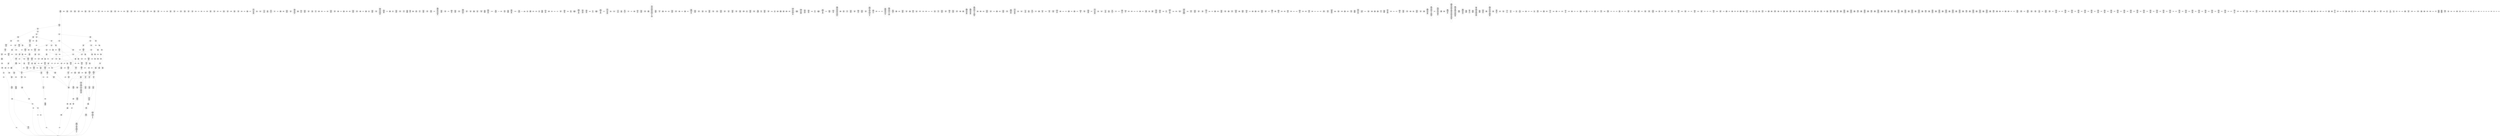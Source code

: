 /* Generated by GvGen v.1.0 (https://www.github.com/stricaud/gvgen) */

digraph G {
compound=true;
   node1 [label="[anywhere]"];
   node2 [label="# 0x0
PUSHX Data
PUSHX Data
MSTORE
PUSHX LogicData
CALLDATASIZE
LT
PUSHX Data
JUMPI
"];
   node3 [label="# 0xd
PUSHX Data
CALLDATALOAD
PUSHX BitData
SHR
PUSHX LogicData
GT
PUSHX Data
JUMPI
"];
   node4 [label="# 0x1e
PUSHX LogicData
GT
PUSHX Data
JUMPI
"];
   node5 [label="# 0x29
PUSHX LogicData
GT
PUSHX Data
JUMPI
"];
   node6 [label="# 0x34
PUSHX LogicData
EQ
PUSHX Data
JUMPI
"];
   node7 [label="# 0x3f
PUSHX LogicData
EQ
PUSHX Data
JUMPI
"];
   node8 [label="# 0x4a
PUSHX LogicData
EQ
PUSHX Data
JUMPI
"];
   node9 [label="# 0x55
PUSHX LogicData
EQ
PUSHX Data
JUMPI
"];
   node10 [label="# 0x60
PUSHX Data
JUMP
"];
   node11 [label="# 0x64
JUMPDEST
PUSHX LogicData
EQ
PUSHX Data
JUMPI
"];
   node12 [label="# 0x70
PUSHX LogicData
EQ
PUSHX Data
JUMPI
"];
   node13 [label="# 0x7b
PUSHX LogicData
EQ
PUSHX Data
JUMPI
"];
   node14 [label="# 0x86
PUSHX Data
JUMP
"];
   node15 [label="# 0x8a
JUMPDEST
PUSHX LogicData
EQ
PUSHX Data
JUMPI
"];
   node16 [label="# 0x96
PUSHX LogicData
EQ
PUSHX Data
JUMPI
"];
   node17 [label="# 0xa1
PUSHX LogicData
EQ
PUSHX Data
JUMPI
"];
   node18 [label="# 0xac
PUSHX LogicData
EQ
PUSHX Data
JUMPI
"];
   node19 [label="# 0xb7
PUSHX LogicData
EQ
PUSHX Data
JUMPI
"];
   node20 [label="# 0xc2
PUSHX LogicData
EQ
PUSHX Data
JUMPI
"];
   node21 [label="# 0xcd
PUSHX Data
JUMP
"];
   node22 [label="# 0xd1
JUMPDEST
PUSHX LogicData
GT
PUSHX Data
JUMPI
"];
   node23 [label="# 0xdd
PUSHX LogicData
GT
PUSHX Data
JUMPI
"];
   node24 [label="# 0xe8
PUSHX LogicData
EQ
PUSHX Data
JUMPI
"];
   node25 [label="# 0xf3
PUSHX LogicData
EQ
PUSHX Data
JUMPI
"];
   node26 [label="# 0xfe
PUSHX LogicData
EQ
PUSHX Data
JUMPI
"];
   node27 [label="# 0x109
PUSHX LogicData
EQ
PUSHX Data
JUMPI
"];
   node28 [label="# 0x114
PUSHX Data
JUMP
"];
   node29 [label="# 0x118
JUMPDEST
PUSHX LogicData
EQ
PUSHX Data
JUMPI
"];
   node30 [label="# 0x124
PUSHX LogicData
EQ
PUSHX Data
JUMPI
"];
   node31 [label="# 0x12f
PUSHX LogicData
EQ
PUSHX Data
JUMPI
"];
   node32 [label="# 0x13a
PUSHX Data
JUMP
"];
   node33 [label="# 0x13e
JUMPDEST
PUSHX LogicData
EQ
PUSHX Data
JUMPI
"];
   node34 [label="# 0x14a
PUSHX LogicData
EQ
PUSHX Data
JUMPI
"];
   node35 [label="# 0x155
PUSHX LogicData
EQ
PUSHX Data
JUMPI
"];
   node36 [label="# 0x160
PUSHX LogicData
EQ
PUSHX Data
JUMPI
"];
   node37 [label="# 0x16b
PUSHX LogicData
EQ
PUSHX Data
JUMPI
"];
   node38 [label="# 0x176
PUSHX LogicData
EQ
PUSHX Data
JUMPI
"];
   node39 [label="# 0x181
JUMPDEST
PUSHX Data
REVERT
"];
   node40 [label="# 0x186
JUMPDEST
CALLVALUE
ISZERO
PUSHX Data
JUMPI
"];
   node41 [label="# 0x18e
PUSHX Data
REVERT
"];
   node42 [label="# 0x192
JUMPDEST
PUSHX Data
PUSHX ArithData
CALLDATASIZE
SUB
ADD
PUSHX Data
PUSHX Data
JUMP
"];
   node43 [label="# 0x1a8
JUMPDEST
PUSHX Data
JUMP
"];
   node44 [label="# 0x1ad
JUMPDEST
PUSHX MemData
MLOAD
PUSHX Data
PUSHX Data
JUMP
"];
   node45 [label="# 0x1ba
JUMPDEST
PUSHX MemData
MLOAD
SUB
RETURN
"];
   node46 [label="# 0x1c3
JUMPDEST
CALLVALUE
ISZERO
PUSHX Data
JUMPI
"];
   node47 [label="# 0x1cb
PUSHX Data
REVERT
"];
   node48 [label="# 0x1cf
JUMPDEST
PUSHX Data
PUSHX Data
JUMP
"];
   node49 [label="# 0x1d8
JUMPDEST
PUSHX MemData
MLOAD
PUSHX Data
PUSHX Data
JUMP
"];
   node50 [label="# 0x1e5
JUMPDEST
PUSHX MemData
MLOAD
SUB
RETURN
"];
   node51 [label="# 0x1ee
JUMPDEST
CALLVALUE
ISZERO
PUSHX Data
JUMPI
"];
   node52 [label="# 0x1f6
PUSHX Data
REVERT
"];
   node53 [label="# 0x1fa
JUMPDEST
PUSHX Data
PUSHX ArithData
CALLDATASIZE
SUB
ADD
PUSHX Data
PUSHX Data
JUMP
"];
   node54 [label="# 0x210
JUMPDEST
PUSHX Data
JUMP
"];
   node55 [label="# 0x215
JUMPDEST
PUSHX MemData
MLOAD
PUSHX Data
PUSHX Data
JUMP
"];
   node56 [label="# 0x222
JUMPDEST
PUSHX MemData
MLOAD
SUB
RETURN
"];
   node57 [label="# 0x22b
JUMPDEST
CALLVALUE
ISZERO
PUSHX Data
JUMPI
"];
   node58 [label="# 0x233
PUSHX Data
REVERT
"];
   node59 [label="# 0x237
JUMPDEST
PUSHX Data
PUSHX ArithData
CALLDATASIZE
SUB
ADD
PUSHX Data
PUSHX Data
JUMP
"];
   node60 [label="# 0x24d
JUMPDEST
PUSHX Data
JUMP
"];
   node61 [label="# 0x252
JUMPDEST
STOP
"];
   node62 [label="# 0x254
JUMPDEST
CALLVALUE
ISZERO
PUSHX Data
JUMPI
"];
   node63 [label="# 0x25c
PUSHX Data
REVERT
"];
   node64 [label="# 0x260
JUMPDEST
PUSHX Data
PUSHX Data
JUMP
"];
   node65 [label="# 0x269
JUMPDEST
PUSHX MemData
MLOAD
PUSHX Data
PUSHX Data
JUMP
"];
   node66 [label="# 0x276
JUMPDEST
PUSHX MemData
MLOAD
SUB
RETURN
"];
   node67 [label="# 0x27f
JUMPDEST
CALLVALUE
ISZERO
PUSHX Data
JUMPI
"];
   node68 [label="# 0x287
PUSHX Data
REVERT
"];
   node69 [label="# 0x28b
JUMPDEST
PUSHX Data
PUSHX ArithData
CALLDATASIZE
SUB
ADD
PUSHX Data
PUSHX Data
JUMP
"];
   node70 [label="# 0x2a1
JUMPDEST
PUSHX Data
JUMP
"];
   node71 [label="# 0x2a6
JUMPDEST
STOP
"];
   node72 [label="# 0x2a8
JUMPDEST
CALLVALUE
ISZERO
PUSHX Data
JUMPI
"];
   node73 [label="# 0x2b0
PUSHX Data
REVERT
"];
   node74 [label="# 0x2b4
JUMPDEST
PUSHX Data
PUSHX ArithData
CALLDATASIZE
SUB
ADD
PUSHX Data
PUSHX Data
JUMP
"];
   node75 [label="# 0x2ca
JUMPDEST
PUSHX Data
JUMP
"];
   node76 [label="# 0x2cf
JUMPDEST
PUSHX MemData
MLOAD
PUSHX Data
PUSHX Data
JUMP
"];
   node77 [label="# 0x2dc
JUMPDEST
PUSHX MemData
MLOAD
SUB
RETURN
"];
   node78 [label="# 0x2e5
JUMPDEST
CALLVALUE
ISZERO
PUSHX Data
JUMPI
"];
   node79 [label="# 0x2ed
PUSHX Data
REVERT
"];
   node80 [label="# 0x2f1
JUMPDEST
PUSHX Data
PUSHX ArithData
CALLDATASIZE
SUB
ADD
PUSHX Data
PUSHX Data
JUMP
"];
   node81 [label="# 0x307
JUMPDEST
PUSHX Data
JUMP
"];
   node82 [label="# 0x30c
JUMPDEST
STOP
"];
   node83 [label="# 0x30e
JUMPDEST
CALLVALUE
ISZERO
PUSHX Data
JUMPI
"];
   node84 [label="# 0x316
PUSHX Data
REVERT
"];
   node85 [label="# 0x31a
JUMPDEST
PUSHX Data
PUSHX ArithData
CALLDATASIZE
SUB
ADD
PUSHX Data
PUSHX Data
JUMP
"];
   node86 [label="# 0x330
JUMPDEST
PUSHX Data
JUMP
"];
   node87 [label="# 0x335
JUMPDEST
PUSHX MemData
MLOAD
PUSHX Data
PUSHX Data
JUMP
"];
   node88 [label="# 0x342
JUMPDEST
PUSHX MemData
MLOAD
SUB
RETURN
"];
   node89 [label="# 0x34b
JUMPDEST
CALLVALUE
ISZERO
PUSHX Data
JUMPI
"];
   node90 [label="# 0x353
PUSHX Data
REVERT
"];
   node91 [label="# 0x357
JUMPDEST
PUSHX Data
PUSHX ArithData
CALLDATASIZE
SUB
ADD
PUSHX Data
PUSHX Data
JUMP
"];
   node92 [label="# 0x36d
JUMPDEST
PUSHX Data
JUMP
"];
   node93 [label="# 0x372
JUMPDEST
STOP
"];
   node94 [label="# 0x374
JUMPDEST
CALLVALUE
ISZERO
PUSHX Data
JUMPI
"];
   node95 [label="# 0x37c
PUSHX Data
REVERT
"];
   node96 [label="# 0x380
JUMPDEST
PUSHX Data
PUSHX ArithData
CALLDATASIZE
SUB
ADD
PUSHX Data
PUSHX Data
JUMP
"];
   node97 [label="# 0x396
JUMPDEST
PUSHX Data
JUMP
"];
   node98 [label="# 0x39b
JUMPDEST
PUSHX MemData
MLOAD
PUSHX Data
PUSHX Data
JUMP
"];
   node99 [label="# 0x3a8
JUMPDEST
PUSHX MemData
MLOAD
SUB
RETURN
"];
   node100 [label="# 0x3b1
JUMPDEST
CALLVALUE
ISZERO
PUSHX Data
JUMPI
"];
   node101 [label="# 0x3b9
PUSHX Data
REVERT
"];
   node102 [label="# 0x3bd
JUMPDEST
PUSHX Data
PUSHX ArithData
CALLDATASIZE
SUB
ADD
PUSHX Data
PUSHX Data
JUMP
"];
   node103 [label="# 0x3d3
JUMPDEST
PUSHX Data
JUMP
"];
   node104 [label="# 0x3d8
JUMPDEST
PUSHX MemData
MLOAD
PUSHX Data
PUSHX Data
JUMP
"];
   node105 [label="# 0x3e5
JUMPDEST
PUSHX MemData
MLOAD
SUB
RETURN
"];
   node106 [label="# 0x3ee
JUMPDEST
CALLVALUE
ISZERO
PUSHX Data
JUMPI
"];
   node107 [label="# 0x3f6
PUSHX Data
REVERT
"];
   node108 [label="# 0x3fa
JUMPDEST
PUSHX Data
PUSHX Data
JUMP
"];
   node109 [label="# 0x403
JUMPDEST
STOP
"];
   node110 [label="# 0x405
JUMPDEST
CALLVALUE
ISZERO
PUSHX Data
JUMPI
"];
   node111 [label="# 0x40d
PUSHX Data
REVERT
"];
   node112 [label="# 0x411
JUMPDEST
PUSHX Data
PUSHX Data
JUMP
"];
   node113 [label="# 0x41a
JUMPDEST
STOP
"];
   node114 [label="# 0x41c
JUMPDEST
CALLVALUE
ISZERO
PUSHX Data
JUMPI
"];
   node115 [label="# 0x424
PUSHX Data
REVERT
"];
   node116 [label="# 0x428
JUMPDEST
PUSHX Data
PUSHX ArithData
CALLDATASIZE
SUB
ADD
PUSHX Data
PUSHX Data
JUMP
"];
   node117 [label="# 0x43e
JUMPDEST
PUSHX Data
JUMP
"];
   node118 [label="# 0x443
JUMPDEST
PUSHX MemData
MLOAD
PUSHX Data
PUSHX Data
JUMP
"];
   node119 [label="# 0x450
JUMPDEST
PUSHX MemData
MLOAD
SUB
RETURN
"];
   node120 [label="# 0x459
JUMPDEST
CALLVALUE
ISZERO
PUSHX Data
JUMPI
"];
   node121 [label="# 0x461
PUSHX Data
REVERT
"];
   node122 [label="# 0x465
JUMPDEST
PUSHX Data
PUSHX Data
JUMP
"];
   node123 [label="# 0x46e
JUMPDEST
STOP
"];
   node124 [label="# 0x470
JUMPDEST
CALLVALUE
ISZERO
PUSHX Data
JUMPI
"];
   node125 [label="# 0x478
PUSHX Data
REVERT
"];
   node126 [label="# 0x47c
JUMPDEST
PUSHX Data
PUSHX Data
JUMP
"];
   node127 [label="# 0x485
JUMPDEST
PUSHX MemData
MLOAD
PUSHX Data
PUSHX Data
JUMP
"];
   node128 [label="# 0x492
JUMPDEST
PUSHX MemData
MLOAD
SUB
RETURN
"];
   node129 [label="# 0x49b
JUMPDEST
CALLVALUE
ISZERO
PUSHX Data
JUMPI
"];
   node130 [label="# 0x4a3
PUSHX Data
REVERT
"];
   node131 [label="# 0x4a7
JUMPDEST
PUSHX Data
PUSHX Data
JUMP
"];
   node132 [label="# 0x4b0
JUMPDEST
PUSHX MemData
MLOAD
PUSHX Data
PUSHX Data
JUMP
"];
   node133 [label="# 0x4bd
JUMPDEST
PUSHX MemData
MLOAD
SUB
RETURN
"];
   node134 [label="# 0x4c6
JUMPDEST
CALLVALUE
ISZERO
PUSHX Data
JUMPI
"];
   node135 [label="# 0x4ce
PUSHX Data
REVERT
"];
   node136 [label="# 0x4d2
JUMPDEST
PUSHX Data
PUSHX Data
JUMP
"];
   node137 [label="# 0x4db
JUMPDEST
PUSHX MemData
MLOAD
PUSHX Data
PUSHX Data
JUMP
"];
   node138 [label="# 0x4e8
JUMPDEST
PUSHX MemData
MLOAD
SUB
RETURN
"];
   node139 [label="# 0x4f1
JUMPDEST
CALLVALUE
ISZERO
PUSHX Data
JUMPI
"];
   node140 [label="# 0x4f9
PUSHX Data
REVERT
"];
   node141 [label="# 0x4fd
JUMPDEST
PUSHX Data
PUSHX ArithData
CALLDATASIZE
SUB
ADD
PUSHX Data
PUSHX Data
JUMP
"];
   node142 [label="# 0x513
JUMPDEST
PUSHX Data
JUMP
"];
   node143 [label="# 0x518
JUMPDEST
STOP
"];
   node144 [label="# 0x51a
JUMPDEST
CALLVALUE
ISZERO
PUSHX Data
JUMPI
"];
   node145 [label="# 0x522
PUSHX Data
REVERT
"];
   node146 [label="# 0x526
JUMPDEST
PUSHX Data
PUSHX ArithData
CALLDATASIZE
SUB
ADD
PUSHX Data
PUSHX Data
JUMP
"];
   node147 [label="# 0x53c
JUMPDEST
PUSHX Data
JUMP
"];
   node148 [label="# 0x541
JUMPDEST
STOP
"];
   node149 [label="# 0x543
JUMPDEST
CALLVALUE
ISZERO
PUSHX Data
JUMPI
"];
   node150 [label="# 0x54b
PUSHX Data
REVERT
"];
   node151 [label="# 0x54f
JUMPDEST
PUSHX Data
PUSHX ArithData
CALLDATASIZE
SUB
ADD
PUSHX Data
PUSHX Data
JUMP
"];
   node152 [label="# 0x565
JUMPDEST
PUSHX Data
JUMP
"];
   node153 [label="# 0x56a
JUMPDEST
PUSHX MemData
MLOAD
PUSHX Data
PUSHX Data
JUMP
"];
   node154 [label="# 0x577
JUMPDEST
PUSHX MemData
MLOAD
SUB
RETURN
"];
   node155 [label="# 0x580
JUMPDEST
PUSHX Data
PUSHX ArithData
CALLDATASIZE
SUB
ADD
PUSHX Data
PUSHX Data
JUMP
"];
   node156 [label="# 0x595
JUMPDEST
PUSHX Data
JUMP
"];
   node157 [label="# 0x59a
JUMPDEST
STOP
"];
   node158 [label="# 0x59c
JUMPDEST
CALLVALUE
ISZERO
PUSHX Data
JUMPI
"];
   node159 [label="# 0x5a4
PUSHX Data
REVERT
"];
   node160 [label="# 0x5a8
JUMPDEST
PUSHX Data
PUSHX Data
JUMP
"];
   node161 [label="# 0x5b1
JUMPDEST
PUSHX MemData
MLOAD
PUSHX Data
PUSHX Data
JUMP
"];
   node162 [label="# 0x5be
JUMPDEST
PUSHX MemData
MLOAD
SUB
RETURN
"];
   node163 [label="# 0x5c7
JUMPDEST
CALLVALUE
ISZERO
PUSHX Data
JUMPI
"];
   node164 [label="# 0x5cf
PUSHX Data
REVERT
"];
   node165 [label="# 0x5d3
JUMPDEST
PUSHX Data
PUSHX ArithData
CALLDATASIZE
SUB
ADD
PUSHX Data
PUSHX Data
JUMP
"];
   node166 [label="# 0x5e9
JUMPDEST
PUSHX Data
JUMP
"];
   node167 [label="# 0x5ee
JUMPDEST
PUSHX MemData
MLOAD
PUSHX Data
PUSHX Data
JUMP
"];
   node168 [label="# 0x5fb
JUMPDEST
PUSHX MemData
MLOAD
SUB
RETURN
"];
   node169 [label="# 0x604
JUMPDEST
CALLVALUE
ISZERO
PUSHX Data
JUMPI
"];
   node170 [label="# 0x60c
PUSHX Data
REVERT
"];
   node171 [label="# 0x610
JUMPDEST
PUSHX Data
PUSHX ArithData
CALLDATASIZE
SUB
ADD
PUSHX Data
PUSHX Data
JUMP
"];
   node172 [label="# 0x626
JUMPDEST
PUSHX Data
JUMP
"];
   node173 [label="# 0x62b
JUMPDEST
STOP
"];
   node174 [label="# 0x62d
JUMPDEST
PUSHX Data
PUSHX Data
PUSHX Data
JUMP
"];
   node175 [label="# 0x638
JUMPDEST
JUMP
"];
   node176 [label="# 0x63f
JUMPDEST
PUSHX Data
PUSHX StorData
SLOAD
PUSHX Data
PUSHX Data
JUMP
"];
   node177 [label="# 0x64e
JUMPDEST
PUSHX ArithData
ADD
PUSHX ArithData
DIV
MUL
PUSHX ArithData
ADD
PUSHX MemData
MLOAD
ADD
PUSHX Data
MSTORE
MSTORE
PUSHX ArithData
ADD
SLOAD
PUSHX Data
PUSHX Data
JUMP
"];
   node178 [label="# 0x67a
JUMPDEST
ISZERO
PUSHX Data
JUMPI
"];
   node179 [label="# 0x681
PUSHX LogicData
LT
PUSHX Data
JUMPI
"];
   node180 [label="# 0x689
PUSHX ArithData
SLOAD
DIV
MUL
MSTORE
PUSHX ArithData
ADD
PUSHX Data
JUMP
"];
   node181 [label="# 0x69c
JUMPDEST
ADD
PUSHX Data
MSTORE
PUSHX Data
PUSHX Data
SHA3
"];
   node182 [label="# 0x6aa
JUMPDEST
SLOAD
MSTORE
PUSHX ArithData
ADD
PUSHX ArithData
ADD
GT
PUSHX Data
JUMPI
"];
   node183 [label="# 0x6be
SUB
PUSHX BitData
AND
ADD
"];
   node184 [label="# 0x6c7
JUMPDEST
JUMP
"];
   node185 [label="# 0x6d1
JUMPDEST
PUSHX Data
PUSHX Data
PUSHX Data
JUMP
"];
   node186 [label="# 0x6dc
JUMPDEST
PUSHX Data
JUMPI
"];
   node187 [label="# 0x6e1
PUSHX MemData
MLOAD
PUSHX Data
MSTORE
PUSHX ArithData
ADD
PUSHX Data
PUSHX Data
JUMP
"];
   node188 [label="# 0x712
JUMPDEST
PUSHX MemData
MLOAD
SUB
REVERT
"];
   node189 [label="# 0x71b
JUMPDEST
PUSHX Data
PUSHX ArithData
MSTORE
PUSHX ArithData
ADD
MSTORE
PUSHX ArithData
ADD
PUSHX Data
SHA3
PUSHX ArithData
SLOAD
PUSHX ArithData
EXP
DIV
PUSHX BitData
AND
JUMP
"];
   node190 [label="# 0x756
JUMPDEST
PUSHX Data
PUSHX Data
PUSHX Data
JUMP
"];
   node191 [label="# 0x761
JUMPDEST
PUSHX BitData
AND
PUSHX BitData
AND
EQ
ISZERO
PUSHX Data
JUMPI
"];
   node192 [label="# 0x798
PUSHX MemData
MLOAD
PUSHX Data
MSTORE
PUSHX ArithData
ADD
PUSHX Data
PUSHX Data
JUMP
"];
   node193 [label="# 0x7c9
JUMPDEST
PUSHX MemData
MLOAD
SUB
REVERT
"];
   node194 [label="# 0x7d2
JUMPDEST
PUSHX BitData
AND
PUSHX Data
PUSHX Data
JUMP
"];
   node195 [label="# 0x7f1
JUMPDEST
PUSHX BitData
AND
EQ
PUSHX Data
JUMPI
"];
   node196 [label="# 0x80e
PUSHX Data
PUSHX Data
PUSHX Data
JUMP
"];
   node197 [label="# 0x81a
JUMPDEST
PUSHX Data
JUMP
"];
   node198 [label="# 0x81f
JUMPDEST
"];
   node199 [label="# 0x820
JUMPDEST
PUSHX Data
JUMPI
"];
   node200 [label="# 0x825
PUSHX MemData
MLOAD
PUSHX Data
MSTORE
PUSHX ArithData
ADD
PUSHX Data
PUSHX Data
JUMP
"];
   node201 [label="# 0x856
JUMPDEST
PUSHX MemData
MLOAD
SUB
REVERT
"];
   node202 [label="# 0x85f
JUMPDEST
PUSHX Data
PUSHX Data
JUMP
"];
   node203 [label="# 0x869
JUMPDEST
JUMP
"];
   node204 [label="# 0x86e
JUMPDEST
PUSHX Data
PUSHX StorData
SLOAD
JUMP
"];
   node205 [label="# 0x87b
JUMPDEST
PUSHX Data
PUSHX Data
PUSHX Data
JUMP
"];
   node206 [label="# 0x886
JUMPDEST
PUSHX Data
JUMP
"];
   node207 [label="# 0x88c
JUMPDEST
PUSHX Data
JUMPI
"];
   node208 [label="# 0x891
PUSHX MemData
MLOAD
PUSHX Data
MSTORE
PUSHX ArithData
ADD
PUSHX Data
PUSHX Data
JUMP
"];
   node209 [label="# 0x8c2
JUMPDEST
PUSHX MemData
MLOAD
SUB
REVERT
"];
   node210 [label="# 0x8cb
JUMPDEST
PUSHX Data
PUSHX Data
JUMP
"];
   node211 [label="# 0x8d6
JUMPDEST
JUMP
"];
   node212 [label="# 0x8db
JUMPDEST
PUSHX Data
PUSHX Data
PUSHX Data
JUMP
"];
   node213 [label="# 0x8e6
JUMPDEST
LT
PUSHX Data
JUMPI
"];
   node214 [label="# 0x8ed
PUSHX MemData
MLOAD
PUSHX Data
MSTORE
PUSHX ArithData
ADD
PUSHX Data
PUSHX Data
JUMP
"];
   node215 [label="# 0x91e
JUMPDEST
PUSHX MemData
MLOAD
SUB
REVERT
"];
   node216 [label="# 0x927
JUMPDEST
PUSHX Data
PUSHX ArithData
PUSHX BitData
AND
PUSHX BitData
AND
MSTORE
PUSHX ArithData
ADD
MSTORE
PUSHX ArithData
ADD
PUSHX Data
SHA3
PUSHX ArithData
MSTORE
PUSHX ArithData
ADD
MSTORE
PUSHX ArithData
ADD
PUSHX Data
SHA3
SLOAD
JUMP
"];
   node217 [label="# 0x980
JUMPDEST
PUSHX Data
PUSHX MemData
MLOAD
PUSHX ArithData
ADD
PUSHX Data
MSTORE
PUSHX Data
MSTORE
PUSHX Data
JUMP
"];
   node218 [label="# 0x99b
JUMPDEST
JUMP
"];
   node219 [label="# 0x9a0
JUMPDEST
PUSHX Data
PUSHX Data
PUSHX Data
JUMP
"];
   node220 [label="# 0x9aa
JUMPDEST
LT
PUSHX Data
JUMPI
"];
   node221 [label="# 0x9b1
PUSHX MemData
MLOAD
PUSHX Data
MSTORE
PUSHX ArithData
ADD
PUSHX Data
PUSHX Data
JUMP
"];
   node222 [label="# 0x9e2
JUMPDEST
PUSHX MemData
MLOAD
SUB
REVERT
"];
   node223 [label="# 0x9eb
JUMPDEST
PUSHX StorData
SLOAD
LT
PUSHX Data
JUMPI
"];
   node224 [label="# 0x9f7
PUSHX Data
PUSHX Data
MSTORE
PUSHX Data
PUSHX Data
MSTORE
PUSHX Data
PUSHX Data
REVERT
"];
   node225 [label="# 0xa25
JUMPDEST
PUSHX Data
MSTORE
PUSHX Data
PUSHX Data
SHA3
ADD
SLOAD
JUMP
"];
   node226 [label="# 0xa37
JUMPDEST
PUSHX Data
PUSHX Data
JUMP
"];
   node227 [label="# 0xa3f
JUMPDEST
PUSHX BitData
AND
PUSHX Data
PUSHX Data
JUMP
"];
   node228 [label="# 0xa5d
JUMPDEST
PUSHX BitData
AND
EQ
PUSHX Data
JUMPI
"];
   node229 [label="# 0xa79
PUSHX MemData
MLOAD
PUSHX Data
MSTORE
PUSHX ArithData
ADD
PUSHX Data
PUSHX Data
JUMP
"];
   node230 [label="# 0xaaa
JUMPDEST
PUSHX MemData
MLOAD
SUB
REVERT
"];
   node231 [label="# 0xab3
JUMPDEST
PUSHX Data
MLOAD
PUSHX ArithData
ADD
PUSHX Data
PUSHX Data
JUMP
"];
   node232 [label="# 0xac9
JUMPDEST
JUMP
"];
   node233 [label="# 0xacd
JUMPDEST
PUSHX Data
PUSHX Data
PUSHX ArithData
MSTORE
PUSHX ArithData
ADD
MSTORE
PUSHX ArithData
ADD
PUSHX Data
SHA3
PUSHX ArithData
SLOAD
PUSHX ArithData
EXP
DIV
PUSHX BitData
AND
PUSHX BitData
PUSHX BitData
AND
PUSHX BitData
AND
EQ
ISZERO
PUSHX Data
JUMPI
"];
   node234 [label="# 0xb3c
PUSHX MemData
MLOAD
PUSHX Data
MSTORE
PUSHX ArithData
ADD
PUSHX Data
PUSHX Data
JUMP
"];
   node235 [label="# 0xb6d
JUMPDEST
PUSHX MemData
MLOAD
SUB
REVERT
"];
   node236 [label="# 0xb76
JUMPDEST
JUMP
"];
   node237 [label="# 0xb7f
JUMPDEST
PUSHX BitData
PUSHX BitData
AND
PUSHX BitData
AND
EQ
ISZERO
PUSHX Data
JUMPI
"];
   node238 [label="# 0xbb6
PUSHX MemData
MLOAD
PUSHX Data
MSTORE
PUSHX ArithData
ADD
PUSHX Data
PUSHX Data
JUMP
"];
   node239 [label="# 0xbe7
JUMPDEST
PUSHX MemData
MLOAD
SUB
REVERT
"];
   node240 [label="# 0xbf0
JUMPDEST
PUSHX Data
PUSHX ArithData
PUSHX BitData
AND
PUSHX BitData
AND
MSTORE
PUSHX ArithData
ADD
MSTORE
PUSHX ArithData
ADD
PUSHX Data
SHA3
SLOAD
JUMP
"];
   node241 [label="# 0xc37
JUMPDEST
PUSHX Data
PUSHX Data
JUMP
"];
   node242 [label="# 0xc3f
JUMPDEST
PUSHX BitData
AND
PUSHX Data
PUSHX Data
JUMP
"];
   node243 [label="# 0xc5d
JUMPDEST
PUSHX BitData
AND
EQ
PUSHX Data
JUMPI
"];
   node244 [label="# 0xc79
PUSHX MemData
MLOAD
PUSHX Data
MSTORE
PUSHX ArithData
ADD
PUSHX Data
PUSHX Data
JUMP
"];
   node245 [label="# 0xcaa
JUMPDEST
PUSHX MemData
MLOAD
SUB
REVERT
"];
   node246 [label="# 0xcb3
JUMPDEST
PUSHX BitData
PUSHX BitData
AND
PUSHX StorData
PUSHX ArithData
SLOAD
PUSHX ArithData
EXP
DIV
PUSHX BitData
AND
PUSHX BitData
AND
PUSHX Data
PUSHX MemData
MLOAD
PUSHX MemData
MLOAD
SUB
LOGX
PUSHX BitData
PUSHX StorData
PUSHX ArithData
PUSHX ArithData
EXP
SLOAD
PUSHX ArithData
MUL
NOT
AND
PUSHX BitData
AND
MUL
OR
SSTORE
JUMP
"];
   node247 [label="# 0xd74
JUMPDEST
PUSHX Data
PUSHX Data
JUMP
"];
   node248 [label="# 0xd7c
JUMPDEST
PUSHX BitData
AND
PUSHX Data
PUSHX Data
JUMP
"];
   node249 [label="# 0xd9a
JUMPDEST
PUSHX BitData
AND
EQ
PUSHX Data
JUMPI
"];
   node250 [label="# 0xdb6
PUSHX MemData
MLOAD
PUSHX Data
MSTORE
PUSHX ArithData
ADD
PUSHX Data
PUSHX Data
JUMP
"];
   node251 [label="# 0xde7
JUMPDEST
PUSHX MemData
MLOAD
SUB
REVERT
"];
   node252 [label="# 0xdf0
JUMPDEST
PUSHX StorData
PUSHX ArithData
SLOAD
PUSHX ArithData
EXP
DIV
PUSHX BitData
AND
ISZERO
PUSHX StorData
PUSHX ArithData
PUSHX ArithData
EXP
SLOAD
PUSHX ArithData
MUL
NOT
AND
ISZERO
ISZERO
MUL
OR
SSTORE
JUMP
"];
   node253 [label="# 0xe1c
JUMPDEST
PUSHX Data
PUSHX Data
PUSHX Data
PUSHX Data
JUMP
"];
   node254 [label="# 0xe29
JUMPDEST
PUSHX LogicData
EQ
ISZERO
PUSHX Data
JUMPI
"];
   node255 [label="# 0xe35
PUSHX LogicData
PUSHX LogicData
GT
ISZERO
PUSHX Data
JUMPI
"];
   node256 [label="# 0xe47
PUSHX Data
PUSHX Data
MSTORE
PUSHX Data
PUSHX Data
MSTORE
PUSHX Data
PUSHX Data
REVERT
"];
   node257 [label="# 0xe75
JUMPDEST
PUSHX MemData
MLOAD
MSTORE
PUSHX ArithData
MUL
PUSHX ArithData
ADD
ADD
PUSHX Data
MSTORE
ISZERO
PUSHX Data
JUMPI
"];
   node258 [label="# 0xe8f
PUSHX ArithData
ADD
"];
   node259 [label="# 0xe93
JUMPDEST
PUSHX Data
MSTORE
PUSHX ArithData
ADD
PUSHX ArithData
SUB
PUSHX Data
JUMPI
"];
   node260 [label="# 0xea6
"];
   node261 [label="# 0xea8
JUMPDEST
PUSHX Data
JUMP
"];
   node262 [label="# 0xeb1
JUMPDEST
PUSHX Data
PUSHX LogicData
GT
ISZERO
PUSHX Data
JUMPI
"];
   node263 [label="# 0xec5
PUSHX Data
PUSHX Data
MSTORE
PUSHX Data
PUSHX Data
MSTORE
PUSHX Data
PUSHX Data
REVERT
"];
   node264 [label="# 0xef3
JUMPDEST
PUSHX MemData
MLOAD
MSTORE
PUSHX ArithData
MUL
PUSHX ArithData
ADD
ADD
PUSHX Data
MSTORE
ISZERO
PUSHX Data
JUMPI
"];
   node265 [label="# 0xf0d
PUSHX ArithData
ADD
"];
   node266 [label="# 0xf11
JUMPDEST
PUSHX Data
MSTORE
PUSHX ArithData
ADD
PUSHX ArithData
SUB
PUSHX Data
JUMPI
"];
   node267 [label="# 0xf24
"];
   node268 [label="# 0xf26
JUMPDEST
PUSHX Data
PUSHX Data
"];
   node269 [label="# 0xf31
JUMPDEST
GT
PUSHX Data
JUMPI
"];
   node270 [label="# 0xf39
PUSHX Data
PUSHX Data
PUSHX Data
PUSHX Data
PUSHX Data
JUMP
"];
   node271 [label="# 0xf4c
JUMPDEST
PUSHX Data
JUMP
"];
   node272 [label="# 0xf51
JUMPDEST
PUSHX Data
JUMP
"];
   node273 [label="# 0xf56
JUMPDEST
MLOAD
LT
PUSHX Data
JUMPI
"];
   node274 [label="# 0xf61
PUSHX Data
PUSHX Data
MSTORE
PUSHX Data
PUSHX Data
MSTORE
PUSHX Data
PUSHX Data
REVERT
"];
   node275 [label="# 0xf8f
JUMPDEST
PUSHX ArithData
MUL
PUSHX ArithData
ADD
ADD
MSTORE
PUSHX Data
PUSHX Data
JUMP
"];
   node276 [label="# 0xfa5
JUMPDEST
PUSHX Data
PUSHX Data
JUMP
"];
   node277 [label="# 0xfb3
JUMPDEST
PUSHX Data
JUMP
"];
   node278 [label="# 0xfbb
JUMPDEST
"];
   node279 [label="# 0xfc3
JUMPDEST
JUMP
"];
   node280 [label="# 0xfc8
JUMPDEST
PUSHX Data
PUSHX Data
JUMP
"];
   node281 [label="# 0xfd0
JUMPDEST
PUSHX BitData
AND
PUSHX Data
PUSHX Data
JUMP
"];
   node282 [label="# 0xfee
JUMPDEST
PUSHX BitData
AND
EQ
PUSHX Data
JUMPI
"];
   node283 [label="# 0x100a
PUSHX MemData
MLOAD
PUSHX Data
MSTORE
PUSHX ArithData
ADD
PUSHX Data
PUSHX Data
JUMP
"];
   node284 [label="# 0x103b
JUMPDEST
PUSHX MemData
MLOAD
SUB
REVERT
"];
   node285 [label="# 0x1044
JUMPDEST
PUSHX StorData
PUSHX ArithData
SLOAD
PUSHX ArithData
EXP
DIV
PUSHX BitData
AND
PUSHX BitData
AND
PUSHX Data
PUSHX StorData
PUSHX ArithData
SLOAD
PUSHX ArithData
EXP
DIV
PUSHX BitData
AND
PUSHX StorData
PUSHX ArithData
SLOAD
PUSHX ArithData
EXP
DIV
PUSHX BitData
AND
PUSHX BitData
AND
PUSHX BitData
ADDRESS
PUSHX MemData
MLOAD
PUSHX BitData
AND
PUSHX BitData
SHL
MSTORE
PUSHX ArithData
ADD
PUSHX Data
PUSHX Data
JUMP
"];
   node286 [label="# 0x1100
JUMPDEST
PUSHX Data
PUSHX MemData
MLOAD
SUB
EXTCODESIZE
ISZERO
ISZERO
PUSHX Data
JUMPI
"];
   node287 [label="# 0x1114
PUSHX Data
REVERT
"];
   node288 [label="# 0x1118
JUMPDEST
GAS
STATICCALL
ISZERO
ISZERO
PUSHX Data
JUMPI
"];
   node289 [label="# 0x1123
RETURNDATASIZE
PUSHX Data
RETURNDATACOPY
RETURNDATASIZE
PUSHX Data
REVERT
"];
   node290 [label="# 0x112c
JUMPDEST
PUSHX MemData
MLOAD
RETURNDATASIZE
PUSHX BitData
NOT
PUSHX ArithData
ADD
AND
ADD
PUSHX Data
MSTORE
ADD
PUSHX Data
PUSHX Data
JUMP
"];
   node291 [label="# 0x1150
JUMPDEST
PUSHX MemData
MLOAD
PUSHX BitData
AND
PUSHX BitData
SHL
MSTORE
PUSHX ArithData
ADD
PUSHX Data
PUSHX Data
JUMP
"];
   node292 [label="# 0x116d
JUMPDEST
PUSHX Data
PUSHX MemData
MLOAD
SUB
PUSHX Data
EXTCODESIZE
ISZERO
ISZERO
PUSHX Data
JUMPI
"];
   node293 [label="# 0x1183
PUSHX Data
REVERT
"];
   node294 [label="# 0x1187
JUMPDEST
GAS
CALL
ISZERO
ISZERO
PUSHX Data
JUMPI
"];
   node295 [label="# 0x1192
RETURNDATASIZE
PUSHX Data
RETURNDATACOPY
RETURNDATASIZE
PUSHX Data
REVERT
"];
   node296 [label="# 0x119b
JUMPDEST
PUSHX MemData
MLOAD
RETURNDATASIZE
PUSHX BitData
NOT
PUSHX ArithData
ADD
AND
ADD
PUSHX Data
MSTORE
ADD
PUSHX Data
PUSHX Data
JUMP
"];
   node297 [label="# 0x11bf
JUMPDEST
JUMP
"];
   node298 [label="# 0x11c2
JUMPDEST
PUSHX Data
PUSHX StorData
PUSHX ArithData
SLOAD
PUSHX ArithData
EXP
DIV
PUSHX BitData
AND
JUMP
"];
   node299 [label="# 0x11ec
JUMPDEST
PUSHX Data
PUSHX StorData
SLOAD
PUSHX Data
PUSHX Data
JUMP
"];
   node300 [label="# 0x11fb
JUMPDEST
PUSHX ArithData
ADD
PUSHX ArithData
DIV
MUL
PUSHX ArithData
ADD
PUSHX MemData
MLOAD
ADD
PUSHX Data
MSTORE
MSTORE
PUSHX ArithData
ADD
SLOAD
PUSHX Data
PUSHX Data
JUMP
"];
   node301 [label="# 0x1227
JUMPDEST
ISZERO
PUSHX Data
JUMPI
"];
   node302 [label="# 0x122e
PUSHX LogicData
LT
PUSHX Data
JUMPI
"];
   node303 [label="# 0x1236
PUSHX ArithData
SLOAD
DIV
MUL
MSTORE
PUSHX ArithData
ADD
PUSHX Data
JUMP
"];
   node304 [label="# 0x1249
JUMPDEST
ADD
PUSHX Data
MSTORE
PUSHX Data
PUSHX Data
SHA3
"];
   node305 [label="# 0x1257
JUMPDEST
SLOAD
MSTORE
PUSHX ArithData
ADD
PUSHX ArithData
ADD
GT
PUSHX Data
JUMPI
"];
   node306 [label="# 0x126b
SUB
PUSHX BitData
AND
ADD
"];
   node307 [label="# 0x1274
JUMPDEST
JUMP
"];
   node308 [label="# 0x127e
JUMPDEST
PUSHX Data
PUSHX StorData
PUSHX ArithData
SLOAD
PUSHX ArithData
EXP
DIV
PUSHX BitData
AND
JUMP
"];
   node309 [label="# 0x1295
JUMPDEST
PUSHX Data
PUSHX Data
JUMP
"];
   node310 [label="# 0x129d
JUMPDEST
PUSHX BitData
AND
PUSHX BitData
AND
EQ
ISZERO
PUSHX Data
JUMPI
"];
   node311 [label="# 0x12d1
PUSHX MemData
MLOAD
PUSHX Data
MSTORE
PUSHX ArithData
ADD
PUSHX Data
PUSHX Data
JUMP
"];
   node312 [label="# 0x1302
JUMPDEST
PUSHX MemData
MLOAD
SUB
REVERT
"];
   node313 [label="# 0x130b
JUMPDEST
PUSHX Data
PUSHX Data
PUSHX Data
PUSHX Data
JUMP
"];
   node314 [label="# 0x1318
JUMPDEST
PUSHX BitData
AND
PUSHX BitData
AND
MSTORE
PUSHX ArithData
ADD
MSTORE
PUSHX ArithData
ADD
PUSHX Data
SHA3
PUSHX ArithData
PUSHX BitData
AND
PUSHX BitData
AND
MSTORE
PUSHX ArithData
ADD
MSTORE
PUSHX ArithData
ADD
PUSHX Data
SHA3
PUSHX ArithData
PUSHX ArithData
EXP
SLOAD
PUSHX ArithData
MUL
NOT
AND
ISZERO
ISZERO
MUL
OR
SSTORE
PUSHX BitData
AND
PUSHX Data
PUSHX Data
JUMP
"];
   node315 [label="# 0x13c5
JUMPDEST
PUSHX BitData
AND
PUSHX Data
PUSHX MemData
MLOAD
PUSHX Data
PUSHX Data
JUMP
"];
   node316 [label="# 0x140a
JUMPDEST
PUSHX MemData
MLOAD
SUB
LOGX
JUMP
"];
   node317 [label="# 0x1416
JUMPDEST
PUSHX Data
PUSHX Data
PUSHX Data
JUMP
"];
   node318 [label="# 0x1421
JUMPDEST
PUSHX Data
JUMP
"];
   node319 [label="# 0x1427
JUMPDEST
PUSHX Data
JUMPI
"];
   node320 [label="# 0x142c
PUSHX MemData
MLOAD
PUSHX Data
MSTORE
PUSHX ArithData
ADD
PUSHX Data
PUSHX Data
JUMP
"];
   node321 [label="# 0x145d
JUMPDEST
PUSHX MemData
MLOAD
SUB
REVERT
"];
   node322 [label="# 0x1466
JUMPDEST
PUSHX Data
PUSHX Data
JUMP
"];
   node323 [label="# 0x1472
JUMPDEST
JUMP
"];
   node324 [label="# 0x1478
JUMPDEST
PUSHX Data
PUSHX Data
PUSHX Data
JUMP
"];
   node325 [label="# 0x1483
JUMPDEST
JUMP
"];
   node326 [label="# 0x148a
JUMPDEST
PUSHX LogicData
ISZERO
ISZERO
PUSHX StorData
PUSHX ArithData
SLOAD
PUSHX ArithData
EXP
DIV
PUSHX BitData
AND
ISZERO
ISZERO
EQ
PUSHX Data
JUMPI
"];
   node327 [label="# 0x14a6
PUSHX MemData
MLOAD
PUSHX Data
MSTORE
PUSHX ArithData
ADD
PUSHX Data
PUSHX Data
JUMP
"];
   node328 [label="# 0x14d7
JUMPDEST
PUSHX MemData
MLOAD
SUB
REVERT
"];
   node329 [label="# 0x14e0
JUMPDEST
PUSHX StorData
SLOAD
PUSHX Data
PUSHX Data
JUMP
"];
   node330 [label="# 0x14eb
JUMPDEST
LT
PUSHX Data
JUMPI
"];
   node331 [label="# 0x14f1
PUSHX MemData
MLOAD
PUSHX Data
MSTORE
PUSHX ArithData
ADD
PUSHX Data
PUSHX Data
JUMP
"];
   node332 [label="# 0x1522
JUMPDEST
PUSHX MemData
MLOAD
SUB
REVERT
"];
   node333 [label="# 0x152b
JUMPDEST
PUSHX LogicData
GT
PUSHX Data
JUMPI
"];
   node334 [label="# 0x1534
PUSHX MemData
MLOAD
PUSHX Data
MSTORE
PUSHX ArithData
ADD
PUSHX Data
PUSHX Data
JUMP
"];
   node335 [label="# 0x1565
JUMPDEST
PUSHX MemData
MLOAD
SUB
REVERT
"];
   node336 [label="# 0x156e
JUMPDEST
PUSHX LogicData
GT
ISZERO
PUSHX Data
JUMPI
"];
   node337 [label="# 0x1578
PUSHX MemData
MLOAD
PUSHX Data
MSTORE
PUSHX ArithData
ADD
PUSHX Data
PUSHX Data
JUMP
"];
   node338 [label="# 0x15a9
JUMPDEST
PUSHX MemData
MLOAD
SUB
REVERT
"];
   node339 [label="# 0x15b2
JUMPDEST
PUSHX StorData
SLOAD
PUSHX Data
PUSHX Data
PUSHX Data
JUMP
"];
   node340 [label="# 0x15c1
JUMPDEST
PUSHX BitData
PUSHX BitData
AND
JUMP
"];
   node341 [label="# 0x15cf
JUMPDEST
GT
ISZERO
PUSHX Data
JUMPI
"];
   node342 [label="# 0x15d6
PUSHX MemData
MLOAD
PUSHX Data
MSTORE
PUSHX ArithData
ADD
PUSHX Data
PUSHX Data
JUMP
"];
   node343 [label="# 0x1607
JUMPDEST
PUSHX MemData
MLOAD
SUB
REVERT
"];
   node344 [label="# 0x1610
JUMPDEST
PUSHX Data
PUSHX Data
PUSHX StorData
SLOAD
PUSHX BitData
PUSHX BitData
AND
JUMP
"];
   node345 [label="# 0x1627
JUMPDEST
CALLVALUE
LT
ISZERO
PUSHX Data
JUMPI
"];
   node346 [label="# 0x1632
PUSHX MemData
MLOAD
PUSHX Data
MSTORE
PUSHX ArithData
ADD
PUSHX Data
PUSHX Data
JUMP
"];
   node347 [label="# 0x1663
JUMPDEST
PUSHX MemData
MLOAD
SUB
REVERT
"];
   node348 [label="# 0x166c
JUMPDEST
PUSHX Data
"];
   node349 [label="# 0x166f
JUMPDEST
LT
ISZERO
PUSHX Data
JUMPI
"];
   node350 [label="# 0x1678
PUSHX Data
PUSHX Data
PUSHX Data
JUMP
"];
   node351 [label="# 0x1681
JUMPDEST
PUSHX Data
PUSHX Data
PUSHX Data
PUSHX Data
JUMP
"];
   node352 [label="# 0x168d
JUMPDEST
PUSHX Data
CALLER
PUSHX Data
JUMP
"];
   node353 [label="# 0x1699
JUMPDEST
PUSHX Data
PUSHX Data
JUMP
"];
   node354 [label="# 0x16a5
JUMPDEST
PUSHX Data
JUMP
"];
   node355 [label="# 0x16ad
JUMPDEST
PUSHX StorData
PUSHX ArithData
SLOAD
PUSHX ArithData
EXP
DIV
PUSHX BitData
AND
PUSHX BitData
AND
PUSHX ArithData
CALLVALUE
ISZERO
MUL
PUSHX MemData
MLOAD
PUSHX Data
PUSHX MemData
MLOAD
SUB
CALL
ISZERO
ISZERO
PUSHX Data
JUMPI
"];
   node356 [label="# 0x170d
RETURNDATASIZE
PUSHX Data
RETURNDATACOPY
RETURNDATASIZE
PUSHX Data
REVERT
"];
   node357 [label="# 0x1716
JUMPDEST
PUSHX StorData
PUSHX ArithData
SLOAD
PUSHX ArithData
EXP
DIV
PUSHX BitData
AND
PUSHX BitData
AND
PUSHX Data
CALLER
PUSHX StorData
SLOAD
PUSHX Data
PUSHX Data
JUMP
"];
   node358 [label="# 0x1764
JUMPDEST
PUSHX MemData
MLOAD
PUSHX BitData
AND
PUSHX BitData
SHL
MSTORE
PUSHX ArithData
ADD
PUSHX Data
PUSHX Data
JUMP
"];
   node359 [label="# 0x1781
JUMPDEST
PUSHX Data
PUSHX MemData
MLOAD
SUB
PUSHX Data
EXTCODESIZE
ISZERO
ISZERO
PUSHX Data
JUMPI
"];
   node360 [label="# 0x1797
PUSHX Data
REVERT
"];
   node361 [label="# 0x179b
JUMPDEST
GAS
CALL
ISZERO
ISZERO
PUSHX Data
JUMPI
"];
   node362 [label="# 0x17a6
RETURNDATASIZE
PUSHX Data
RETURNDATACOPY
RETURNDATASIZE
PUSHX Data
REVERT
"];
   node363 [label="# 0x17af
JUMPDEST
PUSHX MemData
MLOAD
RETURNDATASIZE
PUSHX BitData
NOT
PUSHX ArithData
ADD
AND
ADD
PUSHX Data
MSTORE
ADD
PUSHX Data
PUSHX Data
JUMP
"];
   node364 [label="# 0x17d3
JUMPDEST
JUMP
"];
   node365 [label="# 0x17d8
JUMPDEST
PUSHX Data
PUSHX Data
PUSHX Data
JUMP
"];
   node366 [label="# 0x17e2
JUMPDEST
PUSHX MemData
MLOAD
PUSHX ArithData
ADD
PUSHX Data
PUSHX Data
JUMP
"];
   node367 [label="# 0x17f2
JUMPDEST
PUSHX MemData
MLOAD
PUSHX ArithData
SUB
SUB
MSTORE
PUSHX Data
MSTORE
JUMP
"];
   node368 [label="# 0x1806
JUMPDEST
PUSHX Data
PUSHX Data
PUSHX ArithData
PUSHX BitData
AND
PUSHX BitData
AND
MSTORE
PUSHX ArithData
ADD
MSTORE
PUSHX ArithData
ADD
PUSHX Data
SHA3
PUSHX ArithData
PUSHX BitData
AND
PUSHX BitData
AND
MSTORE
PUSHX ArithData
ADD
MSTORE
PUSHX ArithData
ADD
PUSHX Data
SHA3
PUSHX ArithData
SLOAD
PUSHX ArithData
EXP
DIV
PUSHX BitData
AND
JUMP
"];
   node369 [label="# 0x189a
JUMPDEST
PUSHX Data
PUSHX Data
JUMP
"];
   node370 [label="# 0x18a2
JUMPDEST
PUSHX BitData
AND
PUSHX Data
PUSHX Data
JUMP
"];
   node371 [label="# 0x18c0
JUMPDEST
PUSHX BitData
AND
EQ
PUSHX Data
JUMPI
"];
   node372 [label="# 0x18dc
PUSHX MemData
MLOAD
PUSHX Data
MSTORE
PUSHX ArithData
ADD
PUSHX Data
PUSHX Data
JUMP
"];
   node373 [label="# 0x190d
JUMPDEST
PUSHX MemData
MLOAD
SUB
REVERT
"];
   node374 [label="# 0x1916
JUMPDEST
PUSHX BitData
PUSHX BitData
AND
PUSHX BitData
AND
EQ
ISZERO
PUSHX Data
JUMPI
"];
   node375 [label="# 0x194c
PUSHX MemData
MLOAD
PUSHX Data
MSTORE
PUSHX ArithData
ADD
PUSHX Data
PUSHX Data
JUMP
"];
   node376 [label="# 0x197d
JUMPDEST
PUSHX MemData
MLOAD
SUB
REVERT
"];
   node377 [label="# 0x1986
JUMPDEST
PUSHX BitData
AND
PUSHX StorData
PUSHX ArithData
SLOAD
PUSHX ArithData
EXP
DIV
PUSHX BitData
AND
PUSHX BitData
AND
PUSHX Data
PUSHX MemData
MLOAD
PUSHX MemData
MLOAD
SUB
LOGX
PUSHX StorData
PUSHX ArithData
PUSHX ArithData
EXP
SLOAD
PUSHX ArithData
MUL
NOT
AND
PUSHX BitData
AND
MUL
OR
SSTORE
JUMP
"];
   node378 [label="# 0x1a46
JUMPDEST
PUSHX Data
PUSHX BitData
PUSHX BitData
NOT
AND
PUSHX BitData
NOT
AND
EQ
PUSHX Data
JUMPI
"];
   node379 [label="# 0x1aaf
PUSHX Data
PUSHX Data
JUMP
"];
   node380 [label="# 0x1ab8
JUMPDEST
"];
   node381 [label="# 0x1ab9
JUMPDEST
JUMP
"];
   node382 [label="# 0x1ac0
JUMPDEST
PUSHX BitData
PUSHX BitData
AND
PUSHX Data
PUSHX ArithData
MSTORE
PUSHX ArithData
ADD
MSTORE
PUSHX ArithData
ADD
PUSHX Data
SHA3
PUSHX ArithData
SLOAD
PUSHX ArithData
EXP
DIV
PUSHX BitData
AND
PUSHX BitData
AND
EQ
ISZERO
JUMP
"];
   node383 [label="# 0x1b2c
JUMPDEST
PUSHX Data
CALLER
JUMP
"];
   node384 [label="# 0x1b34
JUMPDEST
PUSHX Data
PUSHX ArithData
MSTORE
PUSHX ArithData
ADD
MSTORE
PUSHX ArithData
ADD
PUSHX Data
SHA3
PUSHX ArithData
PUSHX ArithData
EXP
SLOAD
PUSHX ArithData
MUL
NOT
AND
PUSHX BitData
AND
MUL
OR
SSTORE
PUSHX BitData
AND
PUSHX Data
PUSHX Data
JUMP
"];
   node385 [label="# 0x1ba7
JUMPDEST
PUSHX BitData
AND
PUSHX Data
PUSHX MemData
MLOAD
PUSHX MemData
MLOAD
SUB
LOGX
JUMP
"];
   node386 [label="# 0x1bed
JUMPDEST
PUSHX Data
PUSHX Data
PUSHX Data
JUMP
"];
   node387 [label="# 0x1bf8
JUMPDEST
PUSHX Data
JUMPI
"];
   node388 [label="# 0x1bfd
PUSHX MemData
MLOAD
PUSHX Data
MSTORE
PUSHX ArithData
ADD
PUSHX Data
PUSHX Data
JUMP
"];
   node389 [label="# 0x1c2e
JUMPDEST
PUSHX MemData
MLOAD
SUB
REVERT
"];
   node390 [label="# 0x1c37
JUMPDEST
PUSHX Data
PUSHX Data
PUSHX Data
JUMP
"];
   node391 [label="# 0x1c42
JUMPDEST
PUSHX BitData
AND
PUSHX BitData
AND
EQ
PUSHX Data
JUMPI
"];
   node392 [label="# 0x1c79
PUSHX BitData
AND
PUSHX Data
PUSHX Data
JUMP
"];
   node393 [label="# 0x1c99
JUMPDEST
PUSHX BitData
AND
EQ
"];
   node394 [label="# 0x1cb1
JUMPDEST
PUSHX Data
JUMPI
"];
   node395 [label="# 0x1cb7
PUSHX Data
PUSHX Data
JUMP
"];
   node396 [label="# 0x1cc1
JUMPDEST
"];
   node397 [label="# 0x1cc2
JUMPDEST
JUMP
"];
   node398 [label="# 0x1ccb
JUMPDEST
PUSHX BitData
AND
PUSHX Data
PUSHX Data
JUMP
"];
   node399 [label="# 0x1ceb
JUMPDEST
PUSHX BitData
AND
EQ
PUSHX Data
JUMPI
"];
   node400 [label="# 0x1d07
PUSHX MemData
MLOAD
PUSHX Data
MSTORE
PUSHX ArithData
ADD
PUSHX Data
PUSHX Data
JUMP
"];
   node401 [label="# 0x1d38
JUMPDEST
PUSHX MemData
MLOAD
SUB
REVERT
"];
   node402 [label="# 0x1d41
JUMPDEST
PUSHX BitData
PUSHX BitData
AND
PUSHX BitData
AND
EQ
ISZERO
PUSHX Data
JUMPI
"];
   node403 [label="# 0x1d77
PUSHX MemData
MLOAD
PUSHX Data
MSTORE
PUSHX ArithData
ADD
PUSHX Data
PUSHX Data
JUMP
"];
   node404 [label="# 0x1da8
JUMPDEST
PUSHX MemData
MLOAD
SUB
REVERT
"];
   node405 [label="# 0x1db1
JUMPDEST
PUSHX Data
PUSHX Data
JUMP
"];
   node406 [label="# 0x1dbc
JUMPDEST
PUSHX Data
PUSHX Data
PUSHX Data
JUMP
"];
   node407 [label="# 0x1dc7
JUMPDEST
PUSHX Data
PUSHX Data
PUSHX ArithData
PUSHX BitData
AND
PUSHX BitData
AND
MSTORE
PUSHX ArithData
ADD
MSTORE
PUSHX ArithData
ADD
PUSHX Data
SHA3
PUSHX Data
SLOAD
PUSHX Data
PUSHX Data
JUMP
"];
   node408 [label="# 0x1e17
JUMPDEST
SSTORE
PUSHX Data
PUSHX Data
PUSHX ArithData
PUSHX BitData
AND
PUSHX BitData
AND
MSTORE
PUSHX ArithData
ADD
MSTORE
PUSHX ArithData
ADD
PUSHX Data
SHA3
PUSHX Data
SLOAD
PUSHX Data
PUSHX Data
JUMP
"];
   node409 [label="# 0x1e6e
JUMPDEST
SSTORE
PUSHX Data
PUSHX ArithData
MSTORE
PUSHX ArithData
ADD
MSTORE
PUSHX ArithData
ADD
PUSHX Data
SHA3
PUSHX ArithData
PUSHX ArithData
EXP
SLOAD
PUSHX ArithData
MUL
NOT
AND
PUSHX BitData
AND
MUL
OR
SSTORE
PUSHX BitData
AND
PUSHX BitData
AND
PUSHX Data
PUSHX MemData
MLOAD
PUSHX MemData
MLOAD
SUB
LOGX
JUMP
"];
   node410 [label="# 0x1f27
JUMPDEST
PUSHX Data
PUSHX Data
JUMP
"];
   node411 [label="# 0x1f32
JUMPDEST
PUSHX Data
PUSHX Data
JUMP
"];
   node412 [label="# 0x1f3e
JUMPDEST
PUSHX Data
JUMPI
"];
   node413 [label="# 0x1f43
PUSHX MemData
MLOAD
PUSHX Data
MSTORE
PUSHX ArithData
ADD
PUSHX Data
PUSHX Data
JUMP
"];
   node414 [label="# 0x1f74
JUMPDEST
PUSHX MemData
MLOAD
SUB
REVERT
"];
   node415 [label="# 0x1f7d
JUMPDEST
JUMP
"];
   node416 [label="# 0x1f83
JUMPDEST
PUSHX Data
PUSHX Data
PUSHX Data
JUMP
"];
   node417 [label="# 0x1f8e
JUMPDEST
PUSHX Data
JUMPI
"];
   node418 [label="# 0x1f93
PUSHX MemData
MLOAD
PUSHX Data
MSTORE
PUSHX ArithData
ADD
PUSHX Data
PUSHX Data
JUMP
"];
   node419 [label="# 0x1fc4
JUMPDEST
PUSHX MemData
MLOAD
SUB
REVERT
"];
   node420 [label="# 0x1fcd
JUMPDEST
PUSHX Data
PUSHX Data
PUSHX ArithData
MSTORE
PUSHX ArithData
ADD
MSTORE
PUSHX ArithData
ADD
PUSHX Data
SHA3
SLOAD
PUSHX Data
PUSHX Data
JUMP
"];
   node421 [label="# 0x1fed
JUMPDEST
PUSHX ArithData
ADD
PUSHX ArithData
DIV
MUL
PUSHX ArithData
ADD
PUSHX MemData
MLOAD
ADD
PUSHX Data
MSTORE
MSTORE
PUSHX ArithData
ADD
SLOAD
PUSHX Data
PUSHX Data
JUMP
"];
   node422 [label="# 0x2019
JUMPDEST
ISZERO
PUSHX Data
JUMPI
"];
   node423 [label="# 0x2020
PUSHX LogicData
LT
PUSHX Data
JUMPI
"];
   node424 [label="# 0x2028
PUSHX ArithData
SLOAD
DIV
MUL
MSTORE
PUSHX ArithData
ADD
PUSHX Data
JUMP
"];
   node425 [label="# 0x203b
JUMPDEST
ADD
PUSHX Data
MSTORE
PUSHX Data
PUSHX Data
SHA3
"];
   node426 [label="# 0x2049
JUMPDEST
SLOAD
MSTORE
PUSHX ArithData
ADD
PUSHX ArithData
ADD
GT
PUSHX Data
JUMPI
"];
   node427 [label="# 0x205d
SUB
PUSHX BitData
AND
ADD
"];
   node428 [label="# 0x2066
JUMPDEST
PUSHX Data
PUSHX Data
PUSHX Data
JUMP
"];
   node429 [label="# 0x2077
JUMPDEST
PUSHX LogicData
MLOAD
EQ
ISZERO
PUSHX Data
JUMPI
"];
   node430 [label="# 0x2084
PUSHX Data
JUMP
"];
   node431 [label="# 0x208d
JUMPDEST
PUSHX LogicData
MLOAD
GT
ISZERO
PUSHX Data
JUMPI
"];
   node432 [label="# 0x2098
PUSHX MemData
MLOAD
PUSHX ArithData
ADD
PUSHX Data
PUSHX Data
JUMP
"];
   node433 [label="# 0x20aa
JUMPDEST
PUSHX MemData
MLOAD
PUSHX ArithData
SUB
SUB
MSTORE
PUSHX Data
MSTORE
PUSHX Data
JUMP
"];
   node434 [label="# 0x20c2
JUMPDEST
PUSHX Data
PUSHX Data
JUMP
"];
   node435 [label="# 0x20cb
JUMPDEST
"];
   node436 [label="# 0x20d0
JUMPDEST
JUMP
"];
   node437 [label="# 0x20d5
JUMPDEST
PUSHX Data
PUSHX Data
PUSHX Data
JUMP
"];
   node438 [label="# 0x20e3
JUMPDEST
JUMP
"];
   node439 [label="# 0x20eb
JUMPDEST
PUSHX Data
PUSHX Data
PUSHX Data
JUMP
"];
   node440 [label="# 0x20f9
JUMPDEST
JUMP
"];
   node441 [label="# 0x2101
JUMPDEST
PUSHX ArithData
PUSHX ArithData
ADD
PUSHX Data
SLOAD
ADD
SSTORE
JUMP
"];
   node442 [label="# 0x2117
JUMPDEST
PUSHX Data
PUSHX ArithData
ADD
SLOAD
JUMP
"];
   node443 [label="# 0x2125
JUMPDEST
PUSHX Data
PUSHX MemData
MLOAD
PUSHX ArithData
ADD
PUSHX Data
MSTORE
PUSHX Data
MSTORE
PUSHX Data
JUMP
"];
   node444 [label="# 0x213f
JUMPDEST
JUMP
"];
   node445 [label="# 0x2143
JUMPDEST
PUSHX Data
PUSHX StorData
SLOAD
PUSHX Data
PUSHX Data
JUMP
"];
   node446 [label="# 0x2152
JUMPDEST
PUSHX ArithData
ADD
PUSHX ArithData
DIV
MUL
PUSHX ArithData
ADD
PUSHX MemData
MLOAD
ADD
PUSHX Data
MSTORE
MSTORE
PUSHX ArithData
ADD
SLOAD
PUSHX Data
PUSHX Data
JUMP
"];
   node447 [label="# 0x217e
JUMPDEST
ISZERO
PUSHX Data
JUMPI
"];
   node448 [label="# 0x2185
PUSHX LogicData
LT
PUSHX Data
JUMPI
"];
   node449 [label="# 0x218d
PUSHX ArithData
SLOAD
DIV
MUL
MSTORE
PUSHX ArithData
ADD
PUSHX Data
JUMP
"];
   node450 [label="# 0x21a0
JUMPDEST
ADD
PUSHX Data
MSTORE
PUSHX Data
PUSHX Data
SHA3
"];
   node451 [label="# 0x21ae
JUMPDEST
SLOAD
MSTORE
PUSHX ArithData
ADD
PUSHX ArithData
ADD
GT
PUSHX Data
JUMPI
"];
   node452 [label="# 0x21c2
SUB
PUSHX BitData
AND
ADD
"];
   node453 [label="# 0x21cb
JUMPDEST
JUMP
"];
   node454 [label="# 0x21d5
JUMPDEST
PUSHX Data
PUSHX BitData
PUSHX BitData
NOT
AND
PUSHX BitData
NOT
AND
EQ
PUSHX Data
JUMPI
"];
   node455 [label="# 0x223e
PUSHX BitData
PUSHX BitData
NOT
AND
PUSHX BitData
NOT
AND
EQ
"];
   node456 [label="# 0x22a0
JUMPDEST
PUSHX Data
JUMPI
"];
   node457 [label="# 0x22a6
PUSHX Data
PUSHX Data
JUMP
"];
   node458 [label="# 0x22af
JUMPDEST
"];
   node459 [label="# 0x22b0
JUMPDEST
JUMP
"];
   node460 [label="# 0x22b7
JUMPDEST
PUSHX Data
PUSHX Data
JUMP
"];
   node461 [label="# 0x22c2
JUMPDEST
JUMP
"];
   node462 [label="# 0x22c7
JUMPDEST
PUSHX Data
PUSHX Data
PUSHX BitData
AND
PUSHX Data
JUMP
"];
   node463 [label="# 0x22e8
JUMPDEST
ISZERO
PUSHX Data
JUMPI
"];
   node464 [label="# 0x22ee
PUSHX BitData
AND
PUSHX Data
PUSHX Data
PUSHX Data
JUMP
"];
   node465 [label="# 0x2311
JUMPDEST
PUSHX MemData
MLOAD
PUSHX BitData
AND
PUSHX BitData
SHL
MSTORE
PUSHX ArithData
ADD
PUSHX Data
PUSHX Data
JUMP
"];
   node466 [label="# 0x2333
JUMPDEST
PUSHX Data
PUSHX MemData
MLOAD
SUB
PUSHX Data
EXTCODESIZE
ISZERO
ISZERO
PUSHX Data
JUMPI
"];
   node467 [label="# 0x2349
PUSHX Data
REVERT
"];
   node468 [label="# 0x234d
JUMPDEST
GAS
CALL
ISZERO
PUSHX Data
JUMPI
"];
   node469 [label="# 0x235b
PUSHX MemData
MLOAD
RETURNDATASIZE
PUSHX BitData
NOT
PUSHX ArithData
ADD
AND
ADD
PUSHX Data
MSTORE
ADD
PUSHX Data
PUSHX Data
JUMP
"];
   node470 [label="# 0x237b
JUMPDEST
PUSHX Data
"];
   node471 [label="# 0x237e
JUMPDEST
PUSHX Data
JUMPI
"];
   node472 [label="# 0x2383
RETURNDATASIZE
PUSHX LogicData
EQ
PUSHX Data
JUMPI
"];
   node473 [label="# 0x238d
PUSHX MemData
MLOAD
PUSHX BitData
NOT
PUSHX ArithData
RETURNDATASIZE
ADD
AND
ADD
PUSHX Data
MSTORE
RETURNDATASIZE
MSTORE
RETURNDATASIZE
PUSHX Data
PUSHX ArithData
ADD
RETURNDATACOPY
PUSHX Data
JUMP
"];
   node474 [label="# 0x23ae
JUMPDEST
PUSHX Data
"];
   node475 [label="# 0x23b3
JUMPDEST
PUSHX LogicData
MLOAD
EQ
ISZERO
PUSHX Data
JUMPI
"];
   node476 [label="# 0x23bf
PUSHX MemData
MLOAD
PUSHX Data
MSTORE
PUSHX ArithData
ADD
PUSHX Data
PUSHX Data
JUMP
"];
   node477 [label="# 0x23f0
JUMPDEST
PUSHX MemData
MLOAD
SUB
REVERT
"];
   node478 [label="# 0x23f9
JUMPDEST
MLOAD
PUSHX ArithData
ADD
REVERT
"];
   node479 [label="# 0x2401
JUMPDEST
PUSHX BitData
PUSHX BitData
SHL
PUSHX BitData
NOT
AND
PUSHX BitData
NOT
AND
EQ
PUSHX Data
JUMP
"];
   node480 [label="# 0x2451
JUMPDEST
PUSHX Data
"];
   node481 [label="# 0x2456
JUMPDEST
JUMP
"];
   node482 [label="# 0x245e
JUMPDEST
PUSHX Data
PUSHX Data
PUSHX Data
JUMP
"];
   node483 [label="# 0x2469
JUMPDEST
PUSHX Data
JUMPI
"];
   node484 [label="# 0x246e
PUSHX MemData
MLOAD
PUSHX Data
MSTORE
PUSHX ArithData
ADD
PUSHX Data
PUSHX Data
JUMP
"];
   node485 [label="# 0x249f
JUMPDEST
PUSHX MemData
MLOAD
SUB
REVERT
"];
   node486 [label="# 0x24a8
JUMPDEST
PUSHX Data
PUSHX Data
PUSHX Data
JUMP
"];
   node487 [label="# 0x24b2
JUMPDEST
PUSHX LogicData
MLOAD
GT
PUSHX Data
JUMPI
"];
   node488 [label="# 0x24be
PUSHX MemData
MLOAD
PUSHX ArithData
ADD
PUSHX Data
MSTORE
PUSHX Data
MSTORE
PUSHX Data
JUMP
"];
   node489 [label="# 0x24d2
JUMPDEST
PUSHX Data
PUSHX Data
JUMP
"];
   node490 [label="# 0x24dc
JUMPDEST
PUSHX MemData
MLOAD
PUSHX ArithData
ADD
PUSHX Data
PUSHX Data
JUMP
"];
   node491 [label="# 0x24ed
JUMPDEST
PUSHX MemData
MLOAD
PUSHX ArithData
SUB
SUB
MSTORE
PUSHX Data
MSTORE
"];
   node492 [label="# 0x24fd
JUMPDEST
JUMP
"];
   node493 [label="# 0x2505
JUMPDEST
PUSHX Data
PUSHX Data
JUMP
"];
   node494 [label="# 0x250f
JUMPDEST
PUSHX Data
PUSHX Data
PUSHX Data
JUMP
"];
   node495 [label="# 0x251c
JUMPDEST
PUSHX Data
JUMPI
"];
   node496 [label="# 0x2521
PUSHX MemData
MLOAD
PUSHX Data
MSTORE
PUSHX ArithData
ADD
PUSHX Data
PUSHX Data
JUMP
"];
   node497 [label="# 0x2552
JUMPDEST
PUSHX MemData
MLOAD
SUB
REVERT
"];
   node498 [label="# 0x255b
JUMPDEST
JUMP
"];
   node499 [label="# 0x2560
JUMPDEST
PUSHX Data
PUSHX BitData
PUSHX BitData
NOT
AND
PUSHX BitData
NOT
AND
EQ
JUMP
"];
   node500 [label="# 0x25ca
JUMPDEST
PUSHX Data
PUSHX Data
JUMP
"];
   node501 [label="# 0x25d5
JUMPDEST
PUSHX BitData
PUSHX BitData
AND
PUSHX BitData
AND
EQ
ISZERO
PUSHX Data
JUMPI
"];
   node502 [label="# 0x260b
PUSHX Data
PUSHX Data
JUMP
"];
   node503 [label="# 0x2613
JUMPDEST
PUSHX Data
JUMP
"];
   node504 [label="# 0x2618
JUMPDEST
PUSHX BitData
AND
PUSHX BitData
AND
EQ
PUSHX Data
JUMPI
"];
   node505 [label="# 0x264c
PUSHX Data
PUSHX Data
JUMP
"];
   node506 [label="# 0x2655
JUMPDEST
"];
   node507 [label="# 0x2656
JUMPDEST
"];
   node508 [label="# 0x2657
JUMPDEST
PUSHX BitData
PUSHX BitData
AND
PUSHX BitData
AND
EQ
ISZERO
PUSHX Data
JUMPI
"];
   node509 [label="# 0x268d
PUSHX Data
PUSHX Data
JUMP
"];
   node510 [label="# 0x2695
JUMPDEST
PUSHX Data
JUMP
"];
   node511 [label="# 0x269a
JUMPDEST
PUSHX BitData
AND
PUSHX BitData
AND
EQ
PUSHX Data
JUMPI
"];
   node512 [label="# 0x26ce
PUSHX Data
PUSHX Data
JUMP
"];
   node513 [label="# 0x26d7
JUMPDEST
"];
   node514 [label="# 0x26d8
JUMPDEST
"];
   node515 [label="# 0x26d9
JUMPDEST
JUMP
"];
   node516 [label="# 0x26de
JUMPDEST
PUSHX Data
EXTCODESIZE
PUSHX LogicData
GT
JUMP
"];
   node517 [label="# 0x26f1
JUMPDEST
PUSHX Data
PUSHX LogicData
EQ
ISZERO
PUSHX Data
JUMPI
"];
   node518 [label="# 0x26fd
PUSHX MemData
MLOAD
PUSHX ArithData
ADD
PUSHX Data
MSTORE
PUSHX Data
MSTORE
PUSHX ArithData
ADD
PUSHX Data
MSTORE
PUSHX Data
JUMP
"];
   node519 [label="# 0x2739
JUMPDEST
PUSHX Data
PUSHX Data
"];
   node520 [label="# 0x2741
JUMPDEST
PUSHX LogicData
EQ
PUSHX Data
JUMPI
"];
   node521 [label="# 0x274a
PUSHX Data
PUSHX Data
JUMP
"];
   node522 [label="# 0x2754
JUMPDEST
PUSHX Data
PUSHX Data
PUSHX Data
JUMP
"];
   node523 [label="# 0x2764
JUMPDEST
PUSHX Data
JUMP
"];
   node524 [label="# 0x276b
JUMPDEST
PUSHX Data
PUSHX LogicData
GT
ISZERO
PUSHX Data
JUMPI
"];
   node525 [label="# 0x277f
PUSHX Data
PUSHX Data
MSTORE
PUSHX Data
PUSHX Data
MSTORE
PUSHX Data
PUSHX Data
REVERT
"];
   node526 [label="# 0x27ad
JUMPDEST
PUSHX MemData
MLOAD
MSTORE
PUSHX ArithData
ADD
PUSHX BitData
NOT
AND
PUSHX ArithData
ADD
ADD
PUSHX Data
MSTORE
ISZERO
PUSHX Data
JUMPI
"];
   node527 [label="# 0x27cb
PUSHX ArithData
ADD
PUSHX ArithData
MUL
CALLDATASIZE
CALLDATACOPY
ADD
"];
   node528 [label="# 0x27df
JUMPDEST
"];
   node529 [label="# 0x27e3
JUMPDEST
PUSHX LogicData
EQ
PUSHX Data
JUMPI
"];
   node530 [label="# 0x27ec
PUSHX Data
PUSHX Data
PUSHX Data
JUMP
"];
   node531 [label="# 0x27f8
JUMPDEST
PUSHX Data
PUSHX Data
PUSHX Data
JUMP
"];
   node532 [label="# 0x2807
JUMPDEST
PUSHX Data
PUSHX Data
PUSHX Data
JUMP
"];
   node533 [label="# 0x2813
JUMPDEST
PUSHX BitData
SHL
MLOAD
LT
PUSHX Data
JUMPI
"];
   node534 [label="# 0x2821
PUSHX Data
PUSHX Data
MSTORE
PUSHX Data
PUSHX Data
MSTORE
PUSHX Data
PUSHX Data
REVERT
"];
   node535 [label="# 0x284f
JUMPDEST
PUSHX ArithData
ADD
ADD
PUSHX BitData
NOT
AND
PUSHX BitData
BYTE
MSTORE8
PUSHX Data
PUSHX Data
PUSHX Data
JUMP
"];
   node536 [label="# 0x288b
JUMPDEST
PUSHX Data
JUMP
"];
   node537 [label="# 0x2892
JUMPDEST
"];
   node538 [label="# 0x2899
JUMPDEST
JUMP
"];
   node539 [label="# 0x289e
JUMPDEST
PUSHX BitData
PUSHX BitData
AND
PUSHX BitData
AND
EQ
ISZERO
PUSHX Data
JUMPI
"];
   node540 [label="# 0x28d4
PUSHX MemData
MLOAD
PUSHX Data
MSTORE
PUSHX ArithData
ADD
PUSHX Data
PUSHX Data
JUMP
"];
   node541 [label="# 0x2905
JUMPDEST
PUSHX MemData
MLOAD
SUB
REVERT
"];
   node542 [label="# 0x290e
JUMPDEST
PUSHX Data
PUSHX Data
JUMP
"];
   node543 [label="# 0x2917
JUMPDEST
ISZERO
PUSHX Data
JUMPI
"];
   node544 [label="# 0x291d
PUSHX MemData
MLOAD
PUSHX Data
MSTORE
PUSHX ArithData
ADD
PUSHX Data
PUSHX Data
JUMP
"];
   node545 [label="# 0x294e
JUMPDEST
PUSHX MemData
MLOAD
SUB
REVERT
"];
   node546 [label="# 0x2957
JUMPDEST
PUSHX Data
PUSHX Data
PUSHX Data
JUMP
"];
   node547 [label="# 0x2963
JUMPDEST
PUSHX Data
PUSHX Data
PUSHX ArithData
PUSHX BitData
AND
PUSHX BitData
AND
MSTORE
PUSHX ArithData
ADD
MSTORE
PUSHX ArithData
ADD
PUSHX Data
SHA3
PUSHX Data
SLOAD
PUSHX Data
PUSHX Data
JUMP
"];
   node548 [label="# 0x29b3
JUMPDEST
SSTORE
PUSHX Data
PUSHX ArithData
MSTORE
PUSHX ArithData
ADD
MSTORE
PUSHX ArithData
ADD
PUSHX Data
SHA3
PUSHX ArithData
PUSHX ArithData
EXP
SLOAD
PUSHX ArithData
MUL
NOT
AND
PUSHX BitData
AND
MUL
OR
SSTORE
PUSHX BitData
AND
PUSHX BitData
PUSHX BitData
AND
PUSHX Data
PUSHX MemData
MLOAD
PUSHX MemData
MLOAD
SUB
LOGX
JUMP
"];
   node549 [label="# 0x2a6c
JUMPDEST
JUMP
"];
   node550 [label="# 0x2a71
JUMPDEST
PUSHX StorData
SLOAD
PUSHX Data
PUSHX ArithData
MSTORE
PUSHX ArithData
ADD
MSTORE
PUSHX ArithData
ADD
PUSHX Data
SHA3
SSTORE
PUSHX StorData
PUSHX ArithData
SLOAD
ADD
SSTORE
PUSHX ArithData
SUB
PUSHX Data
MSTORE
PUSHX Data
PUSHX Data
SHA3
ADD
PUSHX Data
SSTORE
JUMP
"];
   node551 [label="# 0x2aba
JUMPDEST
PUSHX Data
PUSHX Data
PUSHX Data
PUSHX Data
JUMP
"];
   node552 [label="# 0x2ac7
JUMPDEST
PUSHX Data
PUSHX Data
JUMP
"];
   node553 [label="# 0x2ad1
JUMPDEST
PUSHX Data
PUSHX Data
PUSHX ArithData
MSTORE
PUSHX ArithData
ADD
MSTORE
PUSHX ArithData
ADD
PUSHX Data
SHA3
SLOAD
EQ
PUSHX Data
JUMPI
"];
   node554 [label="# 0x2af3
PUSHX Data
PUSHX Data
PUSHX ArithData
PUSHX BitData
AND
PUSHX BitData
AND
MSTORE
PUSHX ArithData
ADD
MSTORE
PUSHX ArithData
ADD
PUSHX Data
SHA3
PUSHX ArithData
MSTORE
PUSHX ArithData
ADD
MSTORE
PUSHX ArithData
ADD
PUSHX Data
SHA3
SLOAD
PUSHX Data
PUSHX ArithData
PUSHX BitData
AND
PUSHX BitData
AND
MSTORE
PUSHX ArithData
ADD
MSTORE
PUSHX ArithData
ADD
PUSHX Data
SHA3
PUSHX ArithData
MSTORE
PUSHX ArithData
ADD
MSTORE
PUSHX ArithData
ADD
PUSHX Data
SHA3
SSTORE
PUSHX Data
PUSHX ArithData
MSTORE
PUSHX ArithData
ADD
MSTORE
PUSHX ArithData
ADD
PUSHX Data
SHA3
SSTORE
"];
   node555 [label="# 0x2bb6
JUMPDEST
PUSHX Data
PUSHX ArithData
MSTORE
PUSHX ArithData
ADD
MSTORE
PUSHX ArithData
ADD
PUSHX Data
SHA3
PUSHX Data
SSTORE
PUSHX Data
PUSHX ArithData
PUSHX BitData
AND
PUSHX BitData
AND
MSTORE
PUSHX ArithData
ADD
MSTORE
PUSHX ArithData
ADD
PUSHX Data
SHA3
PUSHX ArithData
MSTORE
PUSHX ArithData
ADD
MSTORE
PUSHX ArithData
ADD
PUSHX Data
SHA3
PUSHX Data
SSTORE
JUMP
"];
   node556 [label="# 0x2c27
JUMPDEST
PUSHX Data
PUSHX Data
PUSHX StorData
SLOAD
PUSHX Data
PUSHX Data
JUMP
"];
   node557 [label="# 0x2c3b
JUMPDEST
PUSHX Data
PUSHX Data
PUSHX ArithData
MSTORE
PUSHX ArithData
ADD
MSTORE
PUSHX ArithData
ADD
PUSHX Data
SHA3
SLOAD
PUSHX Data
PUSHX StorData
SLOAD
LT
PUSHX Data
JUMPI
"];
   node558 [label="# 0x2c63
PUSHX Data
PUSHX Data
MSTORE
PUSHX Data
PUSHX Data
MSTORE
PUSHX Data
PUSHX Data
REVERT
"];
   node559 [label="# 0x2c91
JUMPDEST
PUSHX Data
MSTORE
PUSHX Data
PUSHX Data
SHA3
ADD
SLOAD
PUSHX StorData
SLOAD
LT
PUSHX Data
JUMPI
"];
   node560 [label="# 0x2cab
PUSHX Data
PUSHX Data
MSTORE
PUSHX Data
PUSHX Data
MSTORE
PUSHX Data
PUSHX Data
REVERT
"];
   node561 [label="# 0x2cd9
JUMPDEST
PUSHX Data
MSTORE
PUSHX Data
PUSHX Data
SHA3
ADD
SSTORE
PUSHX Data
PUSHX ArithData
MSTORE
PUSHX ArithData
ADD
MSTORE
PUSHX ArithData
ADD
PUSHX Data
SHA3
SSTORE
PUSHX Data
PUSHX ArithData
MSTORE
PUSHX ArithData
ADD
MSTORE
PUSHX ArithData
ADD
PUSHX Data
SHA3
PUSHX Data
SSTORE
PUSHX StorData
SLOAD
PUSHX Data
JUMPI
"];
   node562 [label="# 0x2d20
PUSHX Data
PUSHX Data
MSTORE
PUSHX Data
PUSHX Data
MSTORE
PUSHX Data
PUSHX Data
REVERT
"];
   node563 [label="# 0x2d4e
JUMPDEST
PUSHX ArithData
SUB
PUSHX Data
MSTORE
PUSHX Data
PUSHX Data
SHA3
ADD
PUSHX Data
SSTORE
SSTORE
JUMP
"];
   node564 [label="# 0x2d6a
JUMPDEST
PUSHX Data
PUSHX Data
PUSHX Data
JUMP
"];
   node565 [label="# 0x2d75
JUMPDEST
PUSHX Data
PUSHX ArithData
PUSHX BitData
AND
PUSHX BitData
AND
MSTORE
PUSHX ArithData
ADD
MSTORE
PUSHX ArithData
ADD
PUSHX Data
SHA3
PUSHX ArithData
MSTORE
PUSHX ArithData
ADD
MSTORE
PUSHX ArithData
ADD
PUSHX Data
SHA3
SSTORE
PUSHX Data
PUSHX ArithData
MSTORE
PUSHX ArithData
ADD
MSTORE
PUSHX ArithData
ADD
PUSHX Data
SHA3
SSTORE
JUMP
"];
   node566 [label="# 0x2de9
JUMPDEST
SLOAD
PUSHX Data
PUSHX Data
JUMP
"];
   node567 [label="# 0x2df5
JUMPDEST
PUSHX Data
MSTORE
PUSHX Data
PUSHX Data
SHA3
PUSHX ArithData
ADD
PUSHX Data
DIV
ADD
PUSHX Data
JUMPI
"];
   node568 [label="# 0x2e0f
PUSHX Data
SSTORE
PUSHX Data
JUMP
"];
   node569 [label="# 0x2e17
JUMPDEST
PUSHX LogicData
LT
PUSHX Data
JUMPI
"];
   node570 [label="# 0x2e20
MLOAD
PUSHX BitData
NOT
AND
ADD
OR
SSTORE
PUSHX Data
JUMP
"];
   node571 [label="# 0x2e30
JUMPDEST
ADD
PUSHX ArithData
ADD
SSTORE
ISZERO
PUSHX Data
JUMPI
"];
   node572 [label="# 0x2e3f
ADD
"];
   node573 [label="# 0x2e42
JUMPDEST
GT
ISZERO
PUSHX Data
JUMPI
"];
   node574 [label="# 0x2e4b
MLOAD
SSTORE
PUSHX ArithData
ADD
PUSHX ArithData
ADD
PUSHX Data
JUMP
"];
   node575 [label="# 0x2e5d
JUMPDEST
"];
   node576 [label="# 0x2e5e
JUMPDEST
PUSHX Data
PUSHX Data
JUMP
"];
   node577 [label="# 0x2e6b
JUMPDEST
JUMP
"];
   node578 [label="# 0x2e6f
JUMPDEST
"];
   node579 [label="# 0x2e70
JUMPDEST
GT
ISZERO
PUSHX Data
JUMPI
"];
   node580 [label="# 0x2e79
PUSHX Data
PUSHX Data
SSTORE
PUSHX ArithData
ADD
PUSHX Data
JUMP
"];
   node581 [label="# 0x2e88
JUMPDEST
JUMP
"];
   node582 [label="# 0x2e8c
JUMPDEST
PUSHX Data
PUSHX Data
PUSHX Data
PUSHX Data
JUMP
"];
   node583 [label="# 0x2e9a
JUMPDEST
PUSHX Data
JUMP
"];
   node584 [label="# 0x2e9f
JUMPDEST
MSTORE
PUSHX ArithData
ADD
ADD
GT
ISZERO
PUSHX Data
JUMPI
"];
   node585 [label="# 0x2eb3
PUSHX Data
REVERT
"];
   node586 [label="# 0x2eb7
JUMPDEST
PUSHX Data
PUSHX Data
JUMP
"];
   node587 [label="# 0x2ec2
JUMPDEST
JUMP
"];
   node588 [label="# 0x2eca
JUMPDEST
PUSHX Data
PUSHX Data
PUSHX Data
PUSHX Data
JUMP
"];
   node589 [label="# 0x2ed8
JUMPDEST
PUSHX Data
JUMP
"];
   node590 [label="# 0x2edd
JUMPDEST
MSTORE
PUSHX ArithData
ADD
ADD
GT
ISZERO
PUSHX Data
JUMPI
"];
   node591 [label="# 0x2ef1
PUSHX Data
REVERT
"];
   node592 [label="# 0x2ef5
JUMPDEST
PUSHX Data
PUSHX Data
JUMP
"];
   node593 [label="# 0x2f00
JUMPDEST
JUMP
"];
   node594 [label="# 0x2f08
JUMPDEST
PUSHX Data
CALLDATALOAD
PUSHX Data
PUSHX Data
JUMP
"];
   node595 [label="# 0x2f17
JUMPDEST
JUMP
"];
   node596 [label="# 0x2f1d
JUMPDEST
PUSHX Data
CALLDATALOAD
PUSHX Data
PUSHX Data
JUMP
"];
   node597 [label="# 0x2f2c
JUMPDEST
JUMP
"];
   node598 [label="# 0x2f32
JUMPDEST
PUSHX Data
MLOAD
PUSHX Data
PUSHX Data
JUMP
"];
   node599 [label="# 0x2f41
JUMPDEST
JUMP
"];
   node600 [label="# 0x2f47
JUMPDEST
PUSHX Data
CALLDATALOAD
PUSHX Data
PUSHX Data
JUMP
"];
   node601 [label="# 0x2f56
JUMPDEST
JUMP
"];
   node602 [label="# 0x2f5c
JUMPDEST
PUSHX Data
MLOAD
PUSHX Data
PUSHX Data
JUMP
"];
   node603 [label="# 0x2f6b
JUMPDEST
JUMP
"];
   node604 [label="# 0x2f71
JUMPDEST
PUSHX Data
PUSHX ArithData
ADD
SLT
PUSHX Data
JUMPI
"];
   node605 [label="# 0x2f7e
PUSHX Data
REVERT
"];
   node606 [label="# 0x2f82
JUMPDEST
CALLDATALOAD
PUSHX Data
PUSHX ArithData
ADD
PUSHX Data
JUMP
"];
   node607 [label="# 0x2f92
JUMPDEST
JUMP
"];
   node608 [label="# 0x2f9b
JUMPDEST
PUSHX Data
PUSHX ArithData
ADD
SLT
PUSHX Data
JUMPI
"];
   node609 [label="# 0x2fa8
PUSHX Data
REVERT
"];
   node610 [label="# 0x2fac
JUMPDEST
CALLDATALOAD
PUSHX Data
PUSHX ArithData
ADD
PUSHX Data
JUMP
"];
   node611 [label="# 0x2fbc
JUMPDEST
JUMP
"];
   node612 [label="# 0x2fc5
JUMPDEST
PUSHX Data
CALLDATALOAD
PUSHX Data
PUSHX Data
JUMP
"];
   node613 [label="# 0x2fd4
JUMPDEST
JUMP
"];
   node614 [label="# 0x2fda
JUMPDEST
PUSHX Data
MLOAD
PUSHX Data
PUSHX Data
JUMP
"];
   node615 [label="# 0x2fe9
JUMPDEST
JUMP
"];
   node616 [label="# 0x2fef
JUMPDEST
PUSHX Data
PUSHX LogicData
SUB
SLT
ISZERO
PUSHX Data
JUMPI
"];
   node617 [label="# 0x2ffd
PUSHX Data
REVERT
"];
   node618 [label="# 0x3001
JUMPDEST
PUSHX ArithData
PUSHX Data
ADD
PUSHX Data
JUMP
"];
   node619 [label="# 0x300f
JUMPDEST
JUMP
"];
   node620 [label="# 0x3018
JUMPDEST
PUSHX Data
PUSHX LogicData
SUB
SLT
ISZERO
PUSHX Data
JUMPI
"];
   node621 [label="# 0x3027
PUSHX Data
REVERT
"];
   node622 [label="# 0x302b
JUMPDEST
PUSHX ArithData
PUSHX Data
ADD
PUSHX Data
JUMP
"];
   node623 [label="# 0x3039
JUMPDEST
PUSHX ArithData
PUSHX Data
ADD
PUSHX Data
JUMP
"];
   node624 [label="# 0x304a
JUMPDEST
JUMP
"];
   node625 [label="# 0x3054
JUMPDEST
PUSHX Data
PUSHX Data
PUSHX LogicData
SUB
SLT
ISZERO
PUSHX Data
JUMPI
"];
   node626 [label="# 0x3065
PUSHX Data
REVERT
"];
   node627 [label="# 0x3069
JUMPDEST
PUSHX ArithData
PUSHX Data
ADD
PUSHX Data
JUMP
"];
   node628 [label="# 0x3077
JUMPDEST
PUSHX ArithData
PUSHX Data
ADD
PUSHX Data
JUMP
"];
   node629 [label="# 0x3088
JUMPDEST
PUSHX ArithData
PUSHX Data
ADD
PUSHX Data
JUMP
"];
   node630 [label="# 0x3099
JUMPDEST
JUMP
"];
   node631 [label="# 0x30a3
JUMPDEST
PUSHX Data
PUSHX Data
PUSHX LogicData
SUB
SLT
ISZERO
PUSHX Data
JUMPI
"];
   node632 [label="# 0x30b5
PUSHX Data
REVERT
"];
   node633 [label="# 0x30b9
JUMPDEST
PUSHX ArithData
PUSHX Data
ADD
PUSHX Data
JUMP
"];
   node634 [label="# 0x30c7
JUMPDEST
PUSHX ArithData
PUSHX Data
ADD
PUSHX Data
JUMP
"];
   node635 [label="# 0x30d8
JUMPDEST
PUSHX ArithData
PUSHX Data
ADD
PUSHX Data
JUMP
"];
   node636 [label="# 0x30e9
JUMPDEST
PUSHX ArithData
ADD
CALLDATALOAD
PUSHX LogicData
GT
ISZERO
PUSHX Data
JUMPI
"];
   node637 [label="# 0x3102
PUSHX Data
REVERT
"];
   node638 [label="# 0x3106
JUMPDEST
PUSHX Data
ADD
PUSHX Data
JUMP
"];
   node639 [label="# 0x3112
JUMPDEST
JUMP
"];
   node640 [label="# 0x311e
JUMPDEST
PUSHX Data
PUSHX LogicData
SUB
SLT
ISZERO
PUSHX Data
JUMPI
"];
   node641 [label="# 0x312d
PUSHX Data
REVERT
"];
   node642 [label="# 0x3131
JUMPDEST
PUSHX ArithData
PUSHX Data
ADD
PUSHX Data
JUMP
"];
   node643 [label="# 0x313f
JUMPDEST
PUSHX ArithData
PUSHX Data
ADD
PUSHX Data
JUMP
"];
   node644 [label="# 0x3150
JUMPDEST
JUMP
"];
   node645 [label="# 0x315a
JUMPDEST
PUSHX Data
PUSHX LogicData
SUB
SLT
ISZERO
PUSHX Data
JUMPI
"];
   node646 [label="# 0x3169
PUSHX Data
REVERT
"];
   node647 [label="# 0x316d
JUMPDEST
PUSHX ArithData
PUSHX Data
ADD
PUSHX Data
JUMP
"];
   node648 [label="# 0x317b
JUMPDEST
PUSHX ArithData
PUSHX Data
ADD
PUSHX Data
JUMP
"];
   node649 [label="# 0x318c
JUMPDEST
JUMP
"];
   node650 [label="# 0x3196
JUMPDEST
PUSHX Data
PUSHX LogicData
SUB
SLT
ISZERO
PUSHX Data
JUMPI
"];
   node651 [label="# 0x31a4
PUSHX Data
REVERT
"];
   node652 [label="# 0x31a8
JUMPDEST
PUSHX ArithData
PUSHX Data
ADD
PUSHX Data
JUMP
"];
   node653 [label="# 0x31b6
JUMPDEST
JUMP
"];
   node654 [label="# 0x31bf
JUMPDEST
PUSHX Data
PUSHX LogicData
SUB
SLT
ISZERO
PUSHX Data
JUMPI
"];
   node655 [label="# 0x31cd
PUSHX Data
REVERT
"];
   node656 [label="# 0x31d1
JUMPDEST
PUSHX ArithData
PUSHX Data
ADD
PUSHX Data
JUMP
"];
   node657 [label="# 0x31df
JUMPDEST
JUMP
"];
   node658 [label="# 0x31e8
JUMPDEST
PUSHX Data
PUSHX LogicData
SUB
SLT
ISZERO
PUSHX Data
JUMPI
"];
   node659 [label="# 0x31f6
PUSHX Data
REVERT
"];
   node660 [label="# 0x31fa
JUMPDEST
PUSHX ArithData
PUSHX Data
ADD
PUSHX Data
JUMP
"];
   node661 [label="# 0x3208
JUMPDEST
JUMP
"];
   node662 [label="# 0x3211
JUMPDEST
PUSHX Data
PUSHX LogicData
SUB
SLT
ISZERO
PUSHX Data
JUMPI
"];
   node663 [label="# 0x321f
PUSHX Data
REVERT
"];
   node664 [label="# 0x3223
JUMPDEST
PUSHX ArithData
ADD
CALLDATALOAD
PUSHX LogicData
GT
ISZERO
PUSHX Data
JUMPI
"];
   node665 [label="# 0x3239
PUSHX Data
REVERT
"];
   node666 [label="# 0x323d
JUMPDEST
PUSHX Data
ADD
PUSHX Data
JUMP
"];
   node667 [label="# 0x3249
JUMPDEST
JUMP
"];
   node668 [label="# 0x3252
JUMPDEST
PUSHX Data
PUSHX LogicData
SUB
SLT
ISZERO
PUSHX Data
JUMPI
"];
   node669 [label="# 0x3260
PUSHX Data
REVERT
"];
   node670 [label="# 0x3264
JUMPDEST
PUSHX ArithData
PUSHX Data
ADD
PUSHX Data
JUMP
"];
   node671 [label="# 0x3272
JUMPDEST
JUMP
"];
   node672 [label="# 0x327b
JUMPDEST
PUSHX Data
PUSHX LogicData
SUB
SLT
ISZERO
PUSHX Data
JUMPI
"];
   node673 [label="# 0x3289
PUSHX Data
REVERT
"];
   node674 [label="# 0x328d
JUMPDEST
PUSHX ArithData
PUSHX Data
ADD
PUSHX Data
JUMP
"];
   node675 [label="# 0x329b
JUMPDEST
JUMP
"];
   node676 [label="# 0x32a4
JUMPDEST
PUSHX Data
PUSHX Data
PUSHX Data
JUMP
"];
   node677 [label="# 0x32b0
JUMPDEST
JUMP
"];
   node678 [label="# 0x32b8
JUMPDEST
PUSHX Data
PUSHX Data
JUMP
"];
   node679 [label="# 0x32c1
JUMPDEST
MSTORE
JUMP
"];
   node680 [label="# 0x32c7
JUMPDEST
PUSHX Data
PUSHX Data
JUMP
"];
   node681 [label="# 0x32d0
JUMPDEST
MSTORE
JUMP
"];
   node682 [label="# 0x32d6
JUMPDEST
PUSHX Data
PUSHX Data
PUSHX Data
JUMP
"];
   node683 [label="# 0x32e1
JUMPDEST
PUSHX Data
PUSHX Data
JUMP
"];
   node684 [label="# 0x32eb
JUMPDEST
PUSHX ArithData
MUL
ADD
PUSHX Data
PUSHX Data
JUMP
"];
   node685 [label="# 0x32fd
JUMPDEST
PUSHX Data
"];
   node686 [label="# 0x3301
JUMPDEST
LT
ISZERO
PUSHX Data
JUMPI
"];
   node687 [label="# 0x330a
SUB
MSTORE
MLOAD
PUSHX Data
PUSHX Data
JUMP
"];
   node688 [label="# 0x331a
JUMPDEST
PUSHX Data
PUSHX Data
JUMP
"];
   node689 [label="# 0x3325
JUMPDEST
PUSHX ArithData
ADD
PUSHX ArithData
ADD
PUSHX Data
JUMP
"];
   node690 [label="# 0x3339
JUMPDEST
JUMP
"];
   node691 [label="# 0x334b
JUMPDEST
PUSHX Data
PUSHX Data
JUMP
"];
   node692 [label="# 0x3354
JUMPDEST
MSTORE
JUMP
"];
   node693 [label="# 0x335a
JUMPDEST
PUSHX Data
PUSHX Data
PUSHX Data
JUMP
"];
   node694 [label="# 0x3365
JUMPDEST
PUSHX Data
PUSHX Data
JUMP
"];
   node695 [label="# 0x336f
JUMPDEST
PUSHX Data
PUSHX ArithData
ADD
PUSHX Data
JUMP
"];
   node696 [label="# 0x337f
JUMPDEST
PUSHX Data
PUSHX Data
JUMP
"];
   node697 [label="# 0x3388
JUMPDEST
ADD
JUMP
"];
   node698 [label="# 0x3393
JUMPDEST
PUSHX Data
PUSHX Data
PUSHX Data
JUMP
"];
   node699 [label="# 0x339e
JUMPDEST
PUSHX Data
PUSHX Data
JUMP
"];
   node700 [label="# 0x33a8
JUMPDEST
PUSHX Data
PUSHX ArithData
ADD
PUSHX Data
JUMP
"];
   node701 [label="# 0x33b8
JUMPDEST
PUSHX Data
PUSHX Data
JUMP
"];
   node702 [label="# 0x33c1
JUMPDEST
ADD
JUMP
"];
   node703 [label="# 0x33cc
JUMPDEST
PUSHX Data
PUSHX Data
PUSHX Data
JUMP
"];
   node704 [label="# 0x33d7
JUMPDEST
PUSHX Data
PUSHX Data
JUMP
"];
   node705 [label="# 0x33e1
JUMPDEST
PUSHX Data
PUSHX ArithData
ADD
PUSHX Data
JUMP
"];
   node706 [label="# 0x33f1
JUMPDEST
PUSHX Data
PUSHX Data
JUMP
"];
   node707 [label="# 0x33fa
JUMPDEST
ADD
JUMP
"];
   node708 [label="# 0x3405
JUMPDEST
PUSHX Data
PUSHX Data
PUSHX Data
JUMP
"];
   node709 [label="# 0x3410
JUMPDEST
PUSHX Data
PUSHX Data
JUMP
"];
   node710 [label="# 0x341a
JUMPDEST
PUSHX Data
PUSHX ArithData
ADD
PUSHX Data
JUMP
"];
   node711 [label="# 0x342a
JUMPDEST
ADD
JUMP
"];
   node712 [label="# 0x3436
JUMPDEST
PUSHX Data
PUSHX Data
PUSHX Data
PUSHX Data
JUMP
"];
   node713 [label="# 0x3443
JUMPDEST
PUSHX Data
PUSHX ArithData
ADD
MSTORE
PUSHX ArithData
ADD
JUMP
"];
   node714 [label="# 0x3476
JUMPDEST
PUSHX Data
PUSHX Data
PUSHX Data
PUSHX Data
JUMP
"];
   node715 [label="# 0x3483
JUMPDEST
PUSHX Data
PUSHX ArithData
ADD
MSTORE
PUSHX ArithData
ADD
JUMP
"];
   node716 [label="# 0x34b6
JUMPDEST
PUSHX Data
PUSHX Data
PUSHX Data
PUSHX Data
JUMP
"];
   node717 [label="# 0x34c3
JUMPDEST
PUSHX Data
PUSHX ArithData
ADD
MSTORE
PUSHX Data
PUSHX ArithData
ADD
MSTORE
PUSHX ArithData
ADD
JUMP
"];
   node718 [label="# 0x351c
JUMPDEST
PUSHX Data
PUSHX Data
PUSHX Data
PUSHX Data
JUMP
"];
   node719 [label="# 0x3529
JUMPDEST
PUSHX Data
PUSHX ArithData
ADD
MSTORE
PUSHX Data
PUSHX ArithData
ADD
MSTORE
PUSHX ArithData
ADD
JUMP
"];
   node720 [label="# 0x3582
JUMPDEST
PUSHX Data
PUSHX Data
PUSHX Data
PUSHX Data
JUMP
"];
   node721 [label="# 0x358f
JUMPDEST
PUSHX Data
PUSHX ArithData
ADD
MSTORE
PUSHX ArithData
ADD
JUMP
"];
   node722 [label="# 0x35c2
JUMPDEST
PUSHX Data
PUSHX Data
PUSHX Data
PUSHX Data
JUMP
"];
   node723 [label="# 0x35cf
JUMPDEST
PUSHX Data
PUSHX ArithData
ADD
MSTORE
PUSHX Data
PUSHX ArithData
ADD
MSTORE
PUSHX ArithData
ADD
JUMP
"];
   node724 [label="# 0x3628
JUMPDEST
PUSHX Data
PUSHX Data
PUSHX Data
PUSHX Data
JUMP
"];
   node725 [label="# 0x3635
JUMPDEST
PUSHX Data
PUSHX ArithData
ADD
MSTORE
PUSHX ArithData
ADD
JUMP
"];
   node726 [label="# 0x3668
JUMPDEST
PUSHX Data
PUSHX Data
PUSHX Data
PUSHX Data
JUMP
"];
   node727 [label="# 0x3675
JUMPDEST
PUSHX Data
PUSHX ArithData
ADD
MSTORE
PUSHX Data
PUSHX ArithData
ADD
MSTORE
PUSHX ArithData
ADD
JUMP
"];
   node728 [label="# 0x36ce
JUMPDEST
PUSHX Data
PUSHX Data
PUSHX Data
PUSHX Data
JUMP
"];
   node729 [label="# 0x36db
JUMPDEST
PUSHX Data
PUSHX ArithData
ADD
MSTORE
PUSHX ArithData
ADD
JUMP
"];
   node730 [label="# 0x370e
JUMPDEST
PUSHX Data
PUSHX Data
PUSHX Data
PUSHX Data
JUMP
"];
   node731 [label="# 0x371b
JUMPDEST
PUSHX Data
PUSHX ArithData
ADD
MSTORE
PUSHX ArithData
ADD
JUMP
"];
   node732 [label="# 0x374e
JUMPDEST
PUSHX Data
PUSHX Data
PUSHX Data
PUSHX Data
JUMP
"];
   node733 [label="# 0x375b
JUMPDEST
PUSHX Data
PUSHX ArithData
ADD
MSTORE
PUSHX Data
PUSHX ArithData
ADD
MSTORE
PUSHX ArithData
ADD
JUMP
"];
   node734 [label="# 0x37b4
JUMPDEST
PUSHX Data
PUSHX Data
PUSHX Data
PUSHX Data
JUMP
"];
   node735 [label="# 0x37c1
JUMPDEST
PUSHX Data
PUSHX ArithData
ADD
MSTORE
PUSHX Data
PUSHX ArithData
ADD
MSTORE
PUSHX ArithData
ADD
JUMP
"];
   node736 [label="# 0x381a
JUMPDEST
PUSHX Data
PUSHX Data
PUSHX Data
PUSHX Data
JUMP
"];
   node737 [label="# 0x3827
JUMPDEST
PUSHX Data
PUSHX ArithData
ADD
MSTORE
PUSHX Data
PUSHX ArithData
ADD
MSTORE
PUSHX ArithData
ADD
JUMP
"];
   node738 [label="# 0x3880
JUMPDEST
PUSHX Data
PUSHX Data
PUSHX Data
PUSHX Data
JUMP
"];
   node739 [label="# 0x388d
JUMPDEST
PUSHX Data
PUSHX ArithData
ADD
MSTORE
PUSHX Data
PUSHX ArithData
ADD
MSTORE
PUSHX ArithData
ADD
JUMP
"];
   node740 [label="# 0x38e6
JUMPDEST
PUSHX Data
PUSHX Data
PUSHX Data
PUSHX Data
JUMP
"];
   node741 [label="# 0x38f3
JUMPDEST
PUSHX Data
PUSHX ArithData
ADD
MSTORE
PUSHX ArithData
ADD
JUMP
"];
   node742 [label="# 0x3926
JUMPDEST
PUSHX Data
PUSHX Data
PUSHX Data
PUSHX Data
JUMP
"];
   node743 [label="# 0x3933
JUMPDEST
PUSHX Data
PUSHX ArithData
ADD
MSTORE
PUSHX Data
PUSHX ArithData
ADD
MSTORE
PUSHX ArithData
ADD
JUMP
"];
   node744 [label="# 0x398c
JUMPDEST
PUSHX Data
PUSHX Data
PUSHX Data
PUSHX Data
JUMP
"];
   node745 [label="# 0x3999
JUMPDEST
PUSHX Data
PUSHX ArithData
ADD
MSTORE
PUSHX Data
PUSHX ArithData
ADD
MSTORE
PUSHX ArithData
ADD
JUMP
"];
   node746 [label="# 0x39f2
JUMPDEST
PUSHX Data
PUSHX Data
PUSHX Data
PUSHX Data
JUMP
"];
   node747 [label="# 0x39ff
JUMPDEST
PUSHX Data
PUSHX ArithData
ADD
MSTORE
PUSHX ArithData
ADD
JUMP
"];
   node748 [label="# 0x3a32
JUMPDEST
PUSHX Data
PUSHX Data
PUSHX Data
PUSHX Data
JUMP
"];
   node749 [label="# 0x3a3f
JUMPDEST
PUSHX Data
PUSHX ArithData
ADD
MSTORE
PUSHX Data
PUSHX ArithData
ADD
MSTORE
PUSHX ArithData
ADD
JUMP
"];
   node750 [label="# 0x3a98
JUMPDEST
PUSHX Data
PUSHX Data
PUSHX Data
PUSHX Data
JUMP
"];
   node751 [label="# 0x3aa5
JUMPDEST
PUSHX Data
PUSHX ArithData
ADD
MSTORE
PUSHX Data
PUSHX ArithData
ADD
MSTORE
PUSHX ArithData
ADD
JUMP
"];
   node752 [label="# 0x3afe
JUMPDEST
PUSHX Data
PUSHX Data
PUSHX Data
PUSHX Data
JUMP
"];
   node753 [label="# 0x3b0b
JUMPDEST
PUSHX Data
PUSHX ArithData
ADD
MSTORE
PUSHX Data
PUSHX ArithData
ADD
MSTORE
PUSHX ArithData
ADD
JUMP
"];
   node754 [label="# 0x3b64
JUMPDEST
PUSHX Data
PUSHX Data
PUSHX Data
PUSHX Data
JUMP
"];
   node755 [label="# 0x3b71
JUMPDEST
PUSHX Data
PUSHX ArithData
ADD
MSTORE
PUSHX ArithData
ADD
JUMP
"];
   node756 [label="# 0x3ba4
JUMPDEST
PUSHX Data
PUSHX Data
PUSHX Data
PUSHX Data
JUMP
"];
   node757 [label="# 0x3bb1
JUMPDEST
PUSHX Data
PUSHX ArithData
ADD
MSTORE
PUSHX Data
PUSHX ArithData
ADD
MSTORE
PUSHX ArithData
ADD
JUMP
"];
   node758 [label="# 0x3c0a
JUMPDEST
PUSHX Data
PUSHX Data
PUSHX Data
PUSHX Data
JUMP
"];
   node759 [label="# 0x3c17
JUMPDEST
PUSHX Data
PUSHX ArithData
ADD
MSTORE
PUSHX Data
PUSHX ArithData
ADD
MSTORE
PUSHX ArithData
ADD
JUMP
"];
   node760 [label="# 0x3c70
JUMPDEST
PUSHX Data
PUSHX Data
PUSHX Data
PUSHX Data
JUMP
"];
   node761 [label="# 0x3c7d
JUMPDEST
PUSHX Data
PUSHX ArithData
ADD
MSTORE
PUSHX Data
PUSHX ArithData
ADD
MSTORE
PUSHX ArithData
ADD
JUMP
"];
   node762 [label="# 0x3cd6
JUMPDEST
PUSHX Data
PUSHX Data
PUSHX Data
PUSHX Data
JUMP
"];
   node763 [label="# 0x3ce3
JUMPDEST
PUSHX Data
PUSHX ArithData
ADD
MSTORE
PUSHX ArithData
ADD
JUMP
"];
   node764 [label="# 0x3d16
JUMPDEST
PUSHX Data
PUSHX Data
JUMP
"];
   node765 [label="# 0x3d1f
JUMPDEST
MSTORE
JUMP
"];
   node766 [label="# 0x3d25
JUMPDEST
PUSHX Data
PUSHX Data
PUSHX Data
JUMP
"];
   node767 [label="# 0x3d31
JUMPDEST
PUSHX Data
PUSHX Data
JUMP
"];
   node768 [label="# 0x3d3d
JUMPDEST
JUMP
"];
   node769 [label="# 0x3d49
JUMPDEST
PUSHX Data
PUSHX Data
PUSHX Data
JUMP
"];
   node770 [label="# 0x3d55
JUMPDEST
PUSHX Data
PUSHX Data
JUMP
"];
   node771 [label="# 0x3d60
JUMPDEST
JUMP
"];
   node772 [label="# 0x3d6b
JUMPDEST
PUSHX Data
PUSHX ArithData
ADD
PUSHX Data
PUSHX ArithData
ADD
PUSHX Data
JUMP
"];
   node773 [label="# 0x3d80
JUMPDEST
JUMP
"];
   node774 [label="# 0x3d86
JUMPDEST
PUSHX Data
PUSHX ArithData
ADD
PUSHX Data
PUSHX ArithData
ADD
PUSHX Data
JUMP
"];
   node775 [label="# 0x3d9b
JUMPDEST
PUSHX Data
PUSHX ArithData
ADD
PUSHX Data
JUMP
"];
   node776 [label="# 0x3da8
JUMPDEST
JUMP
"];
   node777 [label="# 0x3daf
JUMPDEST
PUSHX Data
PUSHX ArithData
ADD
PUSHX Data
PUSHX ArithData
ADD
PUSHX Data
JUMP
"];
   node778 [label="# 0x3dc4
JUMPDEST
PUSHX Data
PUSHX ArithData
ADD
PUSHX Data
JUMP
"];
   node779 [label="# 0x3dd1
JUMPDEST
PUSHX Data
PUSHX ArithData
ADD
PUSHX Data
JUMP
"];
   node780 [label="# 0x3dde
JUMPDEST
SUB
PUSHX ArithData
ADD
MSTORE
PUSHX Data
PUSHX Data
JUMP
"];
   node781 [label="# 0x3df0
JUMPDEST
JUMP
"];
   node782 [label="# 0x3dfb
JUMPDEST
PUSHX Data
PUSHX ArithData
ADD
PUSHX Data
PUSHX ArithData
ADD
PUSHX Data
JUMP
"];
   node783 [label="# 0x3e10
JUMPDEST
PUSHX Data
PUSHX ArithData
ADD
PUSHX Data
JUMP
"];
   node784 [label="# 0x3e1d
JUMPDEST
JUMP
"];
   node785 [label="# 0x3e24
JUMPDEST
PUSHX Data
PUSHX ArithData
ADD
SUB
PUSHX ArithData
ADD
MSTORE
PUSHX Data
PUSHX Data
JUMP
"];
   node786 [label="# 0x3e3e
JUMPDEST
JUMP
"];
   node787 [label="# 0x3e46
JUMPDEST
PUSHX Data
PUSHX ArithData
ADD
PUSHX Data
PUSHX ArithData
ADD
PUSHX Data
JUMP
"];
   node788 [label="# 0x3e5b
JUMPDEST
JUMP
"];
   node789 [label="# 0x3e61
JUMPDEST
PUSHX Data
PUSHX ArithData
ADD
SUB
PUSHX ArithData
ADD
MSTORE
PUSHX Data
PUSHX Data
JUMP
"];
   node790 [label="# 0x3e7b
JUMPDEST
JUMP
"];
   node791 [label="# 0x3e83
JUMPDEST
PUSHX Data
PUSHX ArithData
ADD
SUB
PUSHX ArithData
ADD
MSTORE
PUSHX Data
PUSHX Data
JUMP
"];
   node792 [label="# 0x3e9c
JUMPDEST
JUMP
"];
   node793 [label="# 0x3ea3
JUMPDEST
PUSHX Data
PUSHX ArithData
ADD
SUB
PUSHX ArithData
ADD
MSTORE
PUSHX Data
PUSHX Data
JUMP
"];
   node794 [label="# 0x3ebc
JUMPDEST
JUMP
"];
   node795 [label="# 0x3ec3
JUMPDEST
PUSHX Data
PUSHX ArithData
ADD
SUB
PUSHX ArithData
ADD
MSTORE
PUSHX Data
PUSHX Data
JUMP
"];
   node796 [label="# 0x3edc
JUMPDEST
JUMP
"];
   node797 [label="# 0x3ee3
JUMPDEST
PUSHX Data
PUSHX ArithData
ADD
SUB
PUSHX ArithData
ADD
MSTORE
PUSHX Data
PUSHX Data
JUMP
"];
   node798 [label="# 0x3efc
JUMPDEST
JUMP
"];
   node799 [label="# 0x3f03
JUMPDEST
PUSHX Data
PUSHX ArithData
ADD
SUB
PUSHX ArithData
ADD
MSTORE
PUSHX Data
PUSHX Data
JUMP
"];
   node800 [label="# 0x3f1c
JUMPDEST
JUMP
"];
   node801 [label="# 0x3f23
JUMPDEST
PUSHX Data
PUSHX ArithData
ADD
SUB
PUSHX ArithData
ADD
MSTORE
PUSHX Data
PUSHX Data
JUMP
"];
   node802 [label="# 0x3f3c
JUMPDEST
JUMP
"];
   node803 [label="# 0x3f43
JUMPDEST
PUSHX Data
PUSHX ArithData
ADD
SUB
PUSHX ArithData
ADD
MSTORE
PUSHX Data
PUSHX Data
JUMP
"];
   node804 [label="# 0x3f5c
JUMPDEST
JUMP
"];
   node805 [label="# 0x3f63
JUMPDEST
PUSHX Data
PUSHX ArithData
ADD
SUB
PUSHX ArithData
ADD
MSTORE
PUSHX Data
PUSHX Data
JUMP
"];
   node806 [label="# 0x3f7c
JUMPDEST
JUMP
"];
   node807 [label="# 0x3f83
JUMPDEST
PUSHX Data
PUSHX ArithData
ADD
SUB
PUSHX ArithData
ADD
MSTORE
PUSHX Data
PUSHX Data
JUMP
"];
   node808 [label="# 0x3f9c
JUMPDEST
JUMP
"];
   node809 [label="# 0x3fa3
JUMPDEST
PUSHX Data
PUSHX ArithData
ADD
SUB
PUSHX ArithData
ADD
MSTORE
PUSHX Data
PUSHX Data
JUMP
"];
   node810 [label="# 0x3fbc
JUMPDEST
JUMP
"];
   node811 [label="# 0x3fc3
JUMPDEST
PUSHX Data
PUSHX ArithData
ADD
SUB
PUSHX ArithData
ADD
MSTORE
PUSHX Data
PUSHX Data
JUMP
"];
   node812 [label="# 0x3fdc
JUMPDEST
JUMP
"];
   node813 [label="# 0x3fe3
JUMPDEST
PUSHX Data
PUSHX ArithData
ADD
SUB
PUSHX ArithData
ADD
MSTORE
PUSHX Data
PUSHX Data
JUMP
"];
   node814 [label="# 0x3ffc
JUMPDEST
JUMP
"];
   node815 [label="# 0x4003
JUMPDEST
PUSHX Data
PUSHX ArithData
ADD
SUB
PUSHX ArithData
ADD
MSTORE
PUSHX Data
PUSHX Data
JUMP
"];
   node816 [label="# 0x401c
JUMPDEST
JUMP
"];
   node817 [label="# 0x4023
JUMPDEST
PUSHX Data
PUSHX ArithData
ADD
SUB
PUSHX ArithData
ADD
MSTORE
PUSHX Data
PUSHX Data
JUMP
"];
   node818 [label="# 0x403c
JUMPDEST
JUMP
"];
   node819 [label="# 0x4043
JUMPDEST
PUSHX Data
PUSHX ArithData
ADD
SUB
PUSHX ArithData
ADD
MSTORE
PUSHX Data
PUSHX Data
JUMP
"];
   node820 [label="# 0x405c
JUMPDEST
JUMP
"];
   node821 [label="# 0x4063
JUMPDEST
PUSHX Data
PUSHX ArithData
ADD
SUB
PUSHX ArithData
ADD
MSTORE
PUSHX Data
PUSHX Data
JUMP
"];
   node822 [label="# 0x407c
JUMPDEST
JUMP
"];
   node823 [label="# 0x4083
JUMPDEST
PUSHX Data
PUSHX ArithData
ADD
SUB
PUSHX ArithData
ADD
MSTORE
PUSHX Data
PUSHX Data
JUMP
"];
   node824 [label="# 0x409c
JUMPDEST
JUMP
"];
   node825 [label="# 0x40a3
JUMPDEST
PUSHX Data
PUSHX ArithData
ADD
SUB
PUSHX ArithData
ADD
MSTORE
PUSHX Data
PUSHX Data
JUMP
"];
   node826 [label="# 0x40bc
JUMPDEST
JUMP
"];
   node827 [label="# 0x40c3
JUMPDEST
PUSHX Data
PUSHX ArithData
ADD
SUB
PUSHX ArithData
ADD
MSTORE
PUSHX Data
PUSHX Data
JUMP
"];
   node828 [label="# 0x40dc
JUMPDEST
JUMP
"];
   node829 [label="# 0x40e3
JUMPDEST
PUSHX Data
PUSHX ArithData
ADD
SUB
PUSHX ArithData
ADD
MSTORE
PUSHX Data
PUSHX Data
JUMP
"];
   node830 [label="# 0x40fc
JUMPDEST
JUMP
"];
   node831 [label="# 0x4103
JUMPDEST
PUSHX Data
PUSHX ArithData
ADD
SUB
PUSHX ArithData
ADD
MSTORE
PUSHX Data
PUSHX Data
JUMP
"];
   node832 [label="# 0x411c
JUMPDEST
JUMP
"];
   node833 [label="# 0x4123
JUMPDEST
PUSHX Data
PUSHX ArithData
ADD
SUB
PUSHX ArithData
ADD
MSTORE
PUSHX Data
PUSHX Data
JUMP
"];
   node834 [label="# 0x413c
JUMPDEST
JUMP
"];
   node835 [label="# 0x4143
JUMPDEST
PUSHX Data
PUSHX ArithData
ADD
SUB
PUSHX ArithData
ADD
MSTORE
PUSHX Data
PUSHX Data
JUMP
"];
   node836 [label="# 0x415c
JUMPDEST
JUMP
"];
   node837 [label="# 0x4163
JUMPDEST
PUSHX Data
PUSHX ArithData
ADD
SUB
PUSHX ArithData
ADD
MSTORE
PUSHX Data
PUSHX Data
JUMP
"];
   node838 [label="# 0x417c
JUMPDEST
JUMP
"];
   node839 [label="# 0x4183
JUMPDEST
PUSHX Data
PUSHX ArithData
ADD
SUB
PUSHX ArithData
ADD
MSTORE
PUSHX Data
PUSHX Data
JUMP
"];
   node840 [label="# 0x419c
JUMPDEST
JUMP
"];
   node841 [label="# 0x41a3
JUMPDEST
PUSHX Data
PUSHX ArithData
ADD
PUSHX Data
PUSHX ArithData
ADD
PUSHX Data
JUMP
"];
   node842 [label="# 0x41b8
JUMPDEST
JUMP
"];
   node843 [label="# 0x41be
JUMPDEST
PUSHX Data
PUSHX MemData
MLOAD
ADD
LT
PUSHX LogicData
GT
OR
ISZERO
PUSHX Data
JUMPI
"];
   node844 [label="# 0x41dd
PUSHX Data
PUSHX Data
JUMP
"];
   node845 [label="# 0x41e4
JUMPDEST
"];
   node846 [label="# 0x41e5
JUMPDEST
PUSHX Data
MSTORE
JUMP
"];
   node847 [label="# 0x41ef
JUMPDEST
PUSHX Data
PUSHX LogicData
GT
ISZERO
PUSHX Data
JUMPI
"];
   node848 [label="# 0x4202
PUSHX Data
PUSHX Data
JUMP
"];
   node849 [label="# 0x4209
JUMPDEST
"];
   node850 [label="# 0x420a
JUMPDEST
PUSHX BitData
NOT
PUSHX ArithData
ADD
AND
PUSHX ArithData
ADD
JUMP
"];
   node851 [label="# 0x421f
JUMPDEST
PUSHX Data
PUSHX LogicData
GT
ISZERO
PUSHX Data
JUMPI
"];
   node852 [label="# 0x4232
PUSHX Data
PUSHX Data
JUMP
"];
   node853 [label="# 0x4239
JUMPDEST
"];
   node854 [label="# 0x423a
JUMPDEST
PUSHX BitData
NOT
PUSHX ArithData
ADD
AND
PUSHX ArithData
ADD
JUMP
"];
   node855 [label="# 0x424f
JUMPDEST
PUSHX Data
PUSHX ArithData
ADD
JUMP
"];
   node856 [label="# 0x425f
JUMPDEST
PUSHX Data
MLOAD
JUMP
"];
   node857 [label="# 0x426a
JUMPDEST
PUSHX Data
MLOAD
JUMP
"];
   node858 [label="# 0x4275
JUMPDEST
PUSHX Data
MLOAD
JUMP
"];
   node859 [label="# 0x4280
JUMPDEST
PUSHX Data
PUSHX ArithData
ADD
JUMP
"];
   node860 [label="# 0x428d
JUMPDEST
PUSHX Data
MSTORE
PUSHX ArithData
ADD
JUMP
"];
   node861 [label="# 0x429e
JUMPDEST
PUSHX Data
MSTORE
PUSHX ArithData
ADD
JUMP
"];
   node862 [label="# 0x42af
JUMPDEST
PUSHX Data
MSTORE
PUSHX ArithData
ADD
JUMP
"];
   node863 [label="# 0x42c0
JUMPDEST
PUSHX Data
MSTORE
PUSHX ArithData
ADD
JUMP
"];
   node864 [label="# 0x42d1
JUMPDEST
PUSHX Data
JUMP
"];
   node865 [label="# 0x42dc
JUMPDEST
PUSHX Data
PUSHX Data
PUSHX Data
JUMP
"];
   node866 [label="# 0x42e7
JUMPDEST
PUSHX Data
PUSHX Data
JUMP
"];
   node867 [label="# 0x42f2
JUMPDEST
PUSHX ArithData
SUB
GT
ISZERO
PUSHX Data
JUMPI
"];
   node868 [label="# 0x431f
PUSHX Data
PUSHX Data
JUMP
"];
   node869 [label="# 0x4326
JUMPDEST
"];
   node870 [label="# 0x4327
JUMPDEST
ADD
JUMP
"];
   node871 [label="# 0x4332
JUMPDEST
PUSHX Data
PUSHX Data
PUSHX Data
JUMP
"];
   node872 [label="# 0x433d
JUMPDEST
PUSHX Data
PUSHX Data
JUMP
"];
   node873 [label="# 0x4348
JUMPDEST
PUSHX Data
JUMPI
"];
   node874 [label="# 0x4350
PUSHX Data
PUSHX Data
JUMP
"];
   node875 [label="# 0x4357
JUMPDEST
"];
   node876 [label="# 0x4358
JUMPDEST
DIV
JUMP
"];
   node877 [label="# 0x4363
JUMPDEST
PUSHX Data
PUSHX Data
PUSHX Data
JUMP
"];
   node878 [label="# 0x436e
JUMPDEST
PUSHX Data
PUSHX Data
JUMP
"];
   node879 [label="# 0x4379
JUMPDEST
PUSHX Data
DIV
GT
ISZERO
ISZERO
AND
ISZERO
PUSHX Data
JUMPI
"];
   node880 [label="# 0x43aa
PUSHX Data
PUSHX Data
JUMP
"];
   node881 [label="# 0x43b1
JUMPDEST
"];
   node882 [label="# 0x43b2
JUMPDEST
MUL
JUMP
"];
   node883 [label="# 0x43bd
JUMPDEST
PUSHX Data
PUSHX Data
PUSHX Data
JUMP
"];
   node884 [label="# 0x43c8
JUMPDEST
PUSHX Data
PUSHX Data
JUMP
"];
   node885 [label="# 0x43d3
JUMPDEST
LT
ISZERO
PUSHX Data
JUMPI
"];
   node886 [label="# 0x43de
PUSHX Data
PUSHX Data
JUMP
"];
   node887 [label="# 0x43e5
JUMPDEST
"];
   node888 [label="# 0x43e6
JUMPDEST
SUB
JUMP
"];
   node889 [label="# 0x43f1
JUMPDEST
PUSHX Data
PUSHX Data
PUSHX Data
JUMP
"];
   node890 [label="# 0x43fc
JUMPDEST
JUMP
"];
   node891 [label="# 0x4403
JUMPDEST
PUSHX Data
ISZERO
ISZERO
JUMP
"];
   node892 [label="# 0x440f
JUMPDEST
PUSHX Data
PUSHX BitData
AND
JUMP
"];
   node893 [label="# 0x443b
JUMPDEST
PUSHX Data
PUSHX BitData
AND
JUMP
"];
   node894 [label="# 0x445b
JUMPDEST
PUSHX Data
JUMP
"];
   node895 [label="# 0x4465
JUMPDEST
PUSHX Data
PUSHX Data
PUSHX Data
JUMP
"];
   node896 [label="# 0x4470
JUMPDEST
JUMP
"];
   node897 [label="# 0x4477
JUMPDEST
PUSHX Data
PUSHX Data
PUSHX Data
JUMP
"];
   node898 [label="# 0x4482
JUMPDEST
JUMP
"];
   node899 [label="# 0x4489
JUMPDEST
PUSHX Data
PUSHX Data
PUSHX Data
JUMP
"];
   node900 [label="# 0x4494
JUMPDEST
JUMP
"];
   node901 [label="# 0x449b
JUMPDEST
CALLDATACOPY
PUSHX Data
ADD
MSTORE
JUMP
"];
   node902 [label="# 0x44aa
JUMPDEST
PUSHX Data
"];
   node903 [label="# 0x44ad
JUMPDEST
LT
ISZERO
PUSHX Data
JUMPI
"];
   node904 [label="# 0x44b6
ADD
MLOAD
ADD
MSTORE
PUSHX ArithData
ADD
PUSHX Data
JUMP
"];
   node905 [label="# 0x44c8
JUMPDEST
GT
ISZERO
PUSHX Data
JUMPI
"];
   node906 [label="# 0x44d1
PUSHX Data
ADD
MSTORE
"];
   node907 [label="# 0x44d7
JUMPDEST
JUMP
"];
   node908 [label="# 0x44dd
JUMPDEST
PUSHX Data
PUSHX Data
DIV
PUSHX BitData
AND
PUSHX Data
JUMPI
"];
   node909 [label="# 0x44ef
PUSHX BitData
AND
"];
   node910 [label="# 0x44f5
JUMPDEST
PUSHX LogicData
LT
EQ
ISZERO
PUSHX Data
JUMPI
"];
   node911 [label="# 0x4501
PUSHX Data
PUSHX Data
JUMP
"];
   node912 [label="# 0x4508
JUMPDEST
"];
   node913 [label="# 0x4509
JUMPDEST
JUMP
"];
   node914 [label="# 0x450f
JUMPDEST
PUSHX Data
PUSHX Data
PUSHX Data
JUMP
"];
   node915 [label="# 0x451a
JUMPDEST
PUSHX LogicData
EQ
ISZERO
PUSHX Data
JUMPI
"];
   node916 [label="# 0x4545
PUSHX Data
PUSHX Data
JUMP
"];
   node917 [label="# 0x454c
JUMPDEST
"];
   node918 [label="# 0x454d
JUMPDEST
PUSHX ArithData
ADD
JUMP
"];
   node919 [label="# 0x4558
JUMPDEST
PUSHX Data
PUSHX Data
PUSHX Data
JUMP
"];
   node920 [label="# 0x4563
JUMPDEST
PUSHX Data
PUSHX Data
JUMP
"];
   node921 [label="# 0x456e
JUMPDEST
PUSHX Data
JUMPI
"];
   node922 [label="# 0x4576
PUSHX Data
PUSHX Data
JUMP
"];
   node923 [label="# 0x457d
JUMPDEST
"];
   node924 [label="# 0x457e
JUMPDEST
MOD
JUMP
"];
   node925 [label="# 0x4589
JUMPDEST
PUSHX Data
PUSHX Data
MSTORE
PUSHX Data
PUSHX Data
MSTORE
PUSHX Data
PUSHX Data
REVERT
"];
   node926 [label="# 0x45b8
JUMPDEST
PUSHX Data
PUSHX Data
MSTORE
PUSHX Data
PUSHX Data
MSTORE
PUSHX Data
PUSHX Data
REVERT
"];
   node927 [label="# 0x45e7
JUMPDEST
PUSHX Data
PUSHX Data
MSTORE
PUSHX Data
PUSHX Data
MSTORE
PUSHX Data
PUSHX Data
REVERT
"];
   node928 [label="# 0x4616
JUMPDEST
PUSHX Data
PUSHX Data
MSTORE
PUSHX Data
PUSHX Data
MSTORE
PUSHX Data
PUSHX Data
REVERT
"];
   node929 [label="# 0x4645
JUMPDEST
PUSHX Data
PUSHX BitData
NOT
PUSHX ArithData
ADD
AND
JUMP
"];
   node930 [label="# 0x4656
JUMPDEST
PUSHX Data
PUSHX Data
JUMP
"];
   node931 [label="# 0x465f
JUMPDEST
EQ
PUSHX Data
JUMPI
"];
   node932 [label="# 0x4666
PUSHX Data
REVERT
"];
   node933 [label="# 0x466a
JUMPDEST
JUMP
"];
   node934 [label="# 0x466d
JUMPDEST
PUSHX Data
PUSHX Data
JUMP
"];
   node935 [label="# 0x4676
JUMPDEST
EQ
PUSHX Data
JUMPI
"];
   node936 [label="# 0x467d
PUSHX Data
REVERT
"];
   node937 [label="# 0x4681
JUMPDEST
JUMP
"];
   node938 [label="# 0x4684
JUMPDEST
PUSHX Data
PUSHX Data
JUMP
"];
   node939 [label="# 0x468d
JUMPDEST
EQ
PUSHX Data
JUMPI
"];
   node940 [label="# 0x4694
PUSHX Data
REVERT
"];
   node941 [label="# 0x4698
JUMPDEST
JUMP
"];
   node942 [label="# 0x469b
JUMPDEST
PUSHX Data
PUSHX Data
JUMP
"];
   node943 [label="# 0x46a4
JUMPDEST
EQ
PUSHX Data
JUMPI
"];
   node944 [label="# 0x46ab
PUSHX Data
REVERT
"];
   node945 [label="# 0x46af
JUMPDEST
JUMP
"];
   node946 [label="# 0x46b2
INVALID
"];
   node947 [label="# 0x46b3
LOGX
PUSHX Data
INVALID
"];
   node948 [label="# 0x46bb
SLT
SHA3
GETPC
INVALID
"];
   node949 [label="# 0x46bf
INVALID
"];
   node950 [label="# 0x46c0
PUSHX Data
INVALID
"];
   node951 [label="# 0x46d7
INVALID
"];
   node952 [label="# 0x46d8
INVALID
"];
   node953 [label="# 0x46d9
INVALID
"];
   node954 [label="# 0x46dc
INVALID
"];
   node955 [label="# 0x46dd
PUSHX Data
STOP
"];
   node956 [label="# 0x46e4
ADDMOD
STOP
"];
   node957 [label="# 0x46e6
STOP
"];
   node958 [label="# 0x46e7
CALLER
"];
node2->node39;
node2->node3;
node3->node22;
node3->node4;
node4->node15;
node4->node5;
node5->node11;
node5->node6;
node6->node155;
node6->node7;
node7->node158;
node7->node8;
node8->node163;
node8->node9;
node9->node169;
node9->node10;
node10->node39;
node11->node139;
node11->node12;
node12->node144;
node12->node13;
node13->node149;
node13->node14;
node14->node39;
node15->node110;
node15->node16;
node16->node114;
node16->node17;
node17->node120;
node17->node18;
node18->node124;
node18->node19;
node19->node129;
node19->node20;
node20->node134;
node20->node21;
node21->node39;
node22->node33;
node22->node23;
node23->node29;
node23->node24;
node24->node89;
node24->node25;
node25->node94;
node25->node26;
node26->node100;
node26->node27;
node27->node106;
node27->node28;
node28->node39;
node29->node72;
node29->node30;
node30->node78;
node30->node31;
node31->node83;
node31->node32;
node32->node39;
node33->node40;
node33->node34;
node34->node46;
node34->node35;
node35->node51;
node35->node36;
node36->node57;
node36->node37;
node37->node62;
node37->node38;
node38->node67;
node38->node39;
node40->node42;
node40->node41;
node42->node654;
node46->node48;
node46->node47;
node48->node176;
node51->node53;
node51->node52;
node53->node668;
node57->node59;
node57->node58;
node59->node645;
node62->node64;
node62->node63;
node64->node204;
node65->node841;
node67->node69;
node67->node68;
node69->node625;
node72->node74;
node72->node73;
node74->node645;
node78->node80;
node78->node79;
node80->node625;
node83->node85;
node83->node84;
node85->node668;
node89->node91;
node89->node90;
node91->node662;
node94->node96;
node94->node95;
node96->node668;
node100->node102;
node100->node101;
node102->node616;
node106->node108;
node106->node107;
node108->node241;
node110->node112;
node110->node111;
node112->node247;
node114->node116;
node114->node115;
node116->node616;
node120->node122;
node120->node121;
node122->node280;
node124->node126;
node124->node125;
node126->node298;
node127->node772;
node129->node131;
node129->node130;
node131->node299;
node134->node136;
node134->node135;
node136->node308;
node137->node787;
node139->node141;
node139->node140;
node141->node640;
node144->node146;
node144->node145;
node146->node631;
node149->node151;
node149->node150;
node151->node668;
node155->node668;
node158->node160;
node158->node159;
node160->node365;
node163->node165;
node163->node164;
node165->node620;
node169->node171;
node169->node170;
node171->node616;
node176->node908;
node204->node65;
node241->node383;
node242->node298;
node243->node246;
node243->node244;
node244->node823;
node246->node1;
node247->node383;
node248->node298;
node249->node252;
node249->node250;
node250->node823;
node252->node1;
node280->node383;
node281->node298;
node282->node285;
node282->node283;
node283->node823;
node285->node772;
node298->node127;
node298->node282;
node298->node249;
node298->node243;
node299->node908;
node308->node137;
node365->node445;
node383->node281;
node383->node248;
node383->node242;
node445->node908;
node588->node851;
node594->node930;
node600->node938;
node608->node610;
node608->node609;
node610->node588;
node612->node942;
node616->node618;
node616->node617;
node618->node594;
node620->node622;
node620->node621;
node622->node594;
node625->node627;
node625->node626;
node627->node594;
node631->node633;
node631->node632;
node633->node594;
node640->node642;
node640->node641;
node642->node594;
node645->node647;
node645->node646;
node647->node594;
node654->node656;
node654->node655;
node656->node600;
node662->node664;
node662->node663;
node664->node666;
node664->node665;
node666->node608;
node668->node670;
node668->node669;
node670->node612;
node680->node889;
node691->node891;
node692->node1;
node746->node863;
node747->node1;
node764->node894;
node765->node1;
node772->node680;
node787->node691;
node823->node746;
node841->node764;
node851->node854;
node851->node852;
node852->node928;
node854->node1;
node863->node747;
node889->node893;
node890->node1;
node891->node692;
node892->node939;
node893->node890;
node894->node943;
node894->node765;
node908->node910;
node908->node909;
node909->node910;
node910->node913;
node910->node911;
node911->node927;
node913->node1;
node930->node889;
node938->node892;
node939->node941;
node939->node940;
node941->node1;
node942->node894;
node943->node945;
node943->node944;
node945->node1;
}
